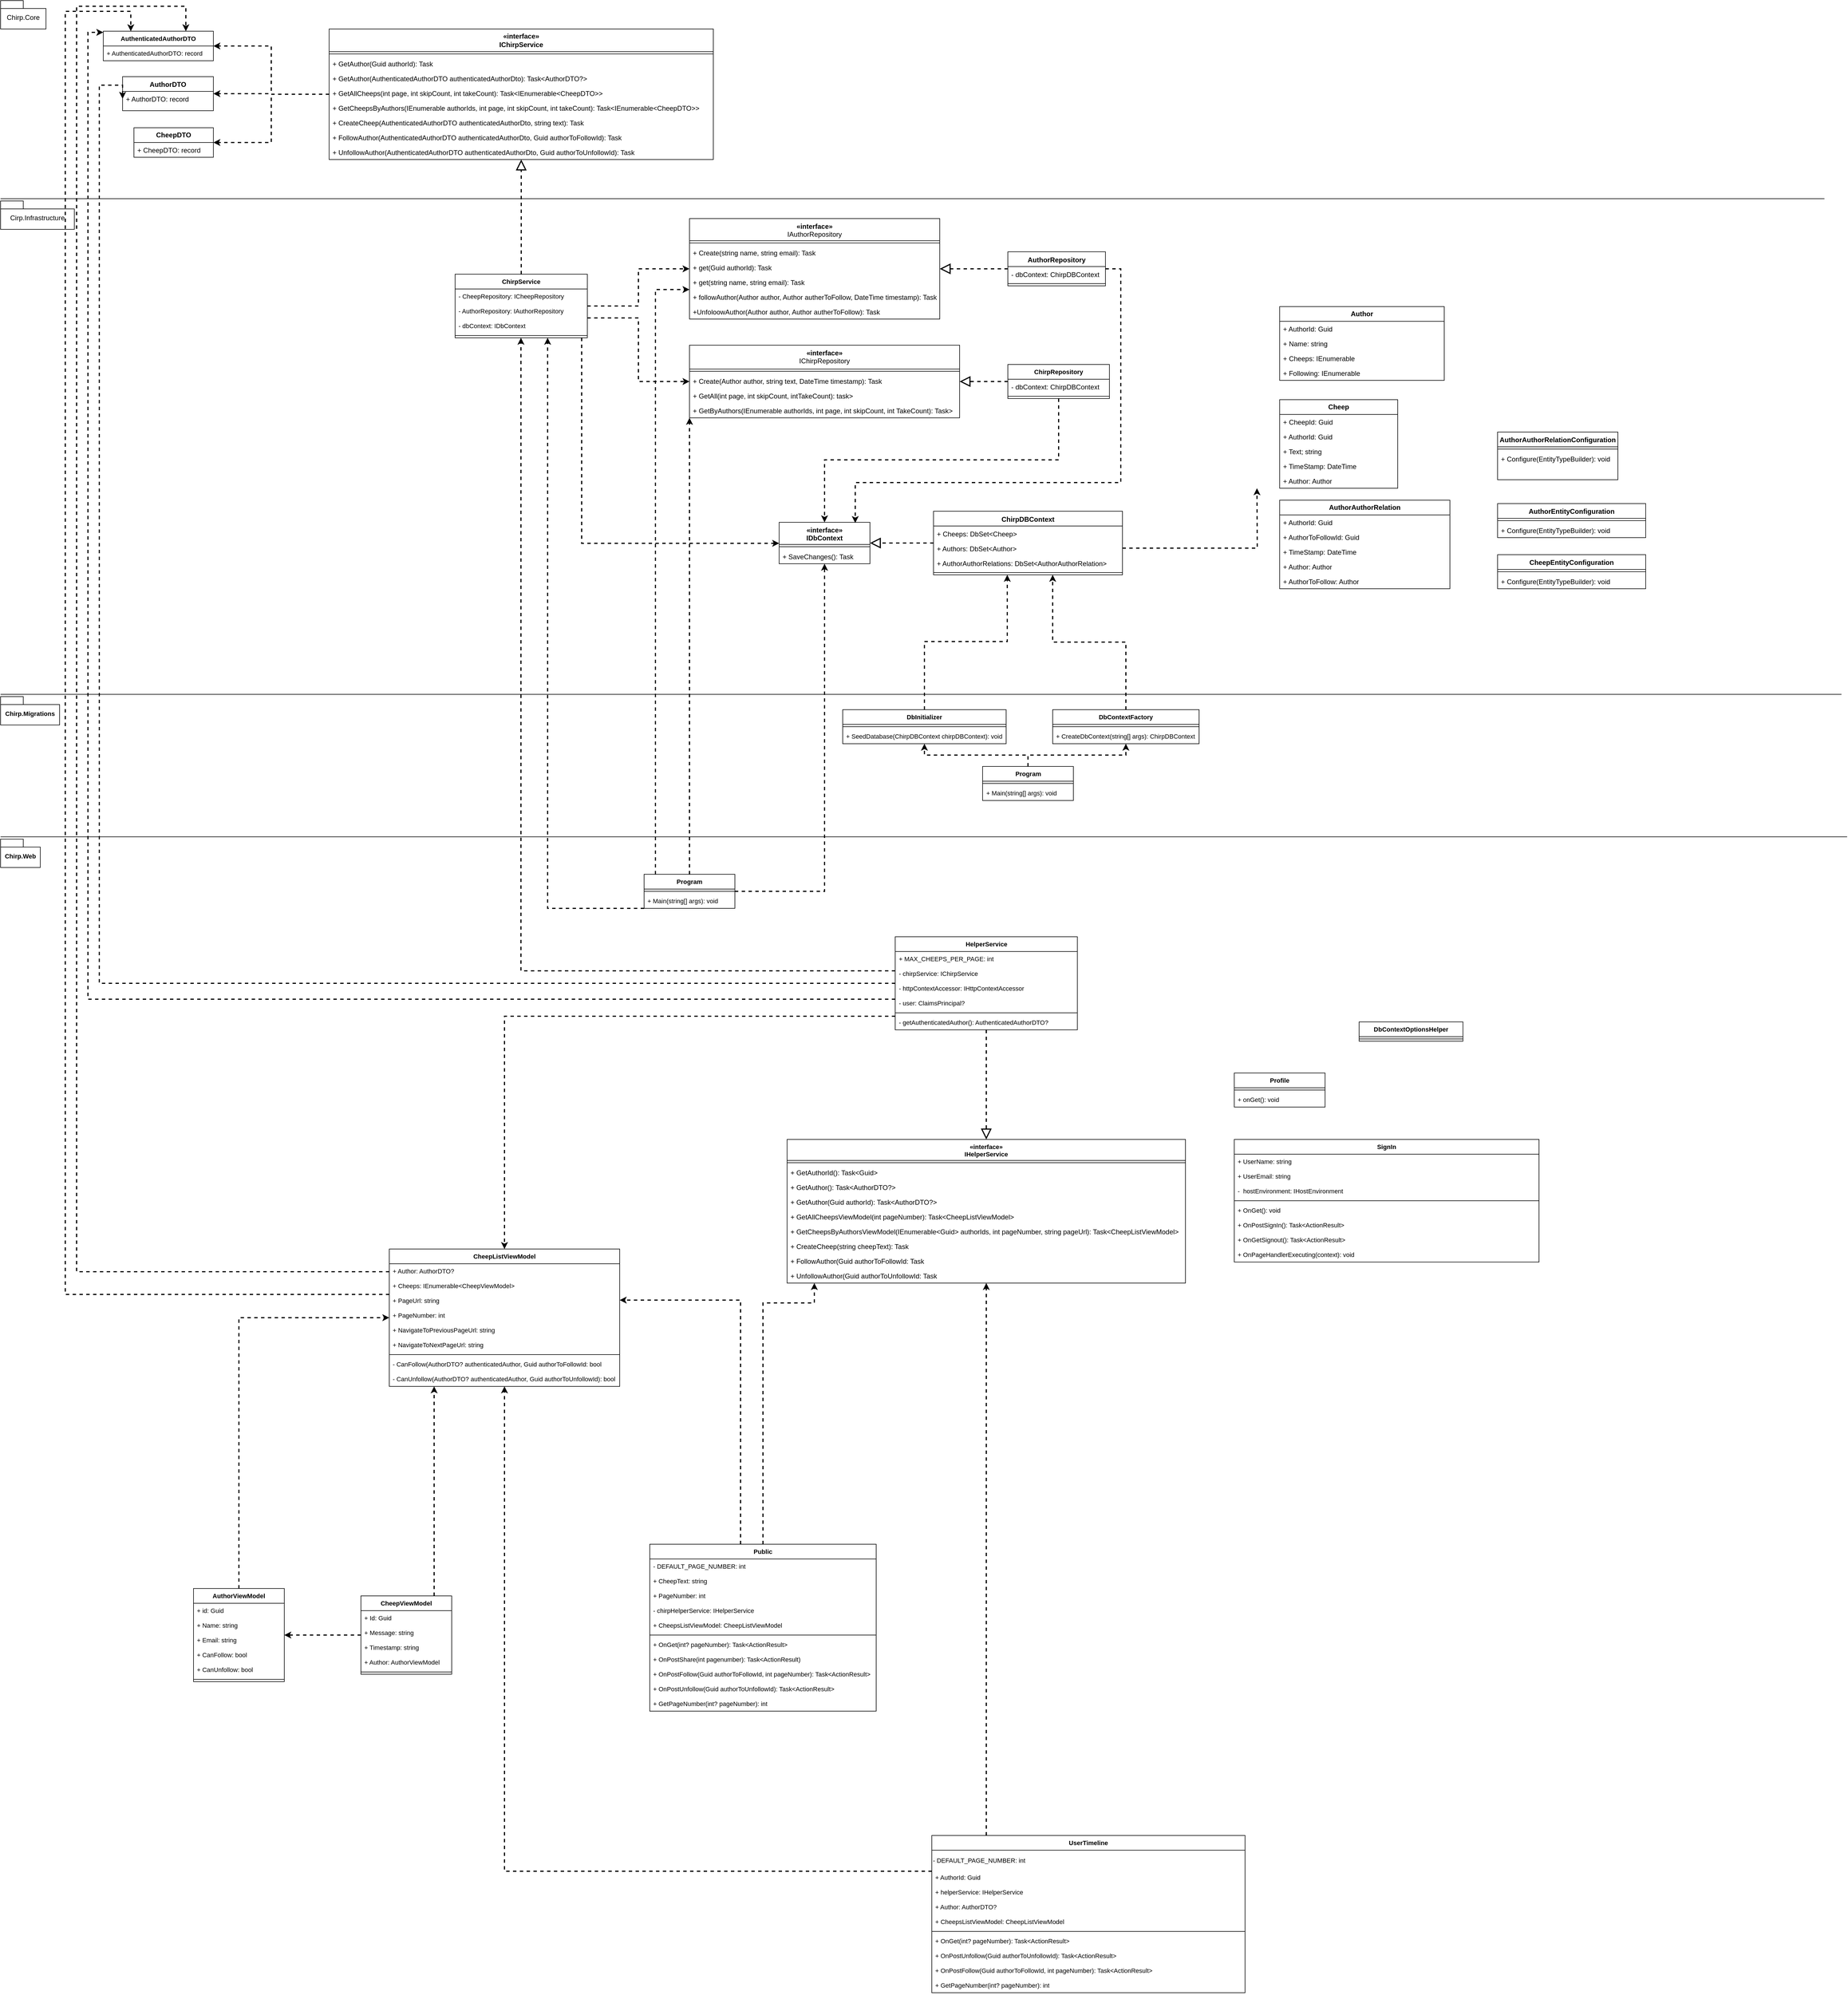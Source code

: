 <mxfile version="22.1.11" type="github">
  <diagram name="Side-1" id="n4ExBYcmlhZmqJaZ9lVX">
    <mxGraphModel dx="3585" dy="3124" grid="0" gridSize="10" guides="1" tooltips="1" connect="1" arrows="1" fold="1" page="1" pageScale="1" pageWidth="827" pageHeight="1169" math="0" shadow="0">
      <root>
        <mxCell id="0" />
        <mxCell id="1" parent="0" />
        <mxCell id="szzXH3E3IFlkDoHcMdtM-1" value="AuthorDTO" style="swimlane;align=center;verticalAlign=top;childLayout=stackLayout;horizontal=1;startSize=26;horizontalStack=0;resizeParent=1;resizeLast=0;collapsible=1;marginBottom=0;rounded=0;shadow=0;strokeWidth=1;" parent="1" vertex="1">
          <mxGeometry x="241" y="-1035" width="160" height="60" as="geometry">
            <mxRectangle x="140" y="70" width="160" height="26" as="alternateBounds" />
          </mxGeometry>
        </mxCell>
        <mxCell id="szzXH3E3IFlkDoHcMdtM-2" value="+ AuthorDTO: record " style="text;align=left;verticalAlign=top;spacingLeft=4;spacingRight=4;overflow=hidden;rotatable=0;points=[[0,0.5],[1,0.5]];portConstraint=eastwest;" parent="szzXH3E3IFlkDoHcMdtM-1" vertex="1">
          <mxGeometry y="26" width="160" height="26" as="geometry" />
        </mxCell>
        <mxCell id="szzXH3E3IFlkDoHcMdtM-3" value="CheepDTO" style="swimlane;childLayout=stackLayout;horizontal=1;startSize=26;fillColor=none;horizontalStack=0;resizeParent=1;resizeParentMax=0;resizeLast=0;collapsible=1;marginBottom=0;whiteSpace=wrap;html=1;" parent="1" vertex="1">
          <mxGeometry x="261" y="-945" width="140" height="52" as="geometry" />
        </mxCell>
        <mxCell id="szzXH3E3IFlkDoHcMdtM-4" value="+ CheepDTO: record " style="text;strokeColor=none;fillColor=none;align=left;verticalAlign=top;spacingLeft=4;spacingRight=4;overflow=hidden;rotatable=0;points=[[0,0.5],[1,0.5]];portConstraint=eastwest;whiteSpace=wrap;html=1;" parent="szzXH3E3IFlkDoHcMdtM-3" vertex="1">
          <mxGeometry y="26" width="140" height="26" as="geometry" />
        </mxCell>
        <mxCell id="szzXH3E3IFlkDoHcMdtM-6" value="Chirp.Core" style="shape=folder;spacingTop=10;tabWidth=40;tabHeight=14;tabPosition=left;html=1;whiteSpace=wrap;" parent="1" vertex="1">
          <mxGeometry x="26" y="-1169" width="80" height="50" as="geometry" />
        </mxCell>
        <mxCell id="szzXH3E3IFlkDoHcMdtM-7" value="Cirp.Infrastructure" style="shape=folder;spacingTop=10;tabWidth=40;tabHeight=14;tabPosition=left;html=1;whiteSpace=wrap;" parent="1" vertex="1">
          <mxGeometry x="26" y="-816" width="130" height="50" as="geometry" />
        </mxCell>
        <mxCell id="szzXH3E3IFlkDoHcMdtM-8" value="Author" style="swimlane;childLayout=stackLayout;horizontal=1;startSize=26;fillColor=none;horizontalStack=0;resizeParent=1;resizeParentMax=0;resizeLast=0;collapsible=1;marginBottom=0;whiteSpace=wrap;html=1;" parent="1" vertex="1">
          <mxGeometry x="2280" y="-630" width="290" height="130" as="geometry" />
        </mxCell>
        <mxCell id="szzXH3E3IFlkDoHcMdtM-9" value="+ AuthorId: Guid" style="text;strokeColor=none;fillColor=none;align=left;verticalAlign=top;spacingLeft=4;spacingRight=4;overflow=hidden;rotatable=0;points=[[0,0.5],[1,0.5]];portConstraint=eastwest;whiteSpace=wrap;html=1;" parent="szzXH3E3IFlkDoHcMdtM-8" vertex="1">
          <mxGeometry y="26" width="290" height="26" as="geometry" />
        </mxCell>
        <mxCell id="szzXH3E3IFlkDoHcMdtM-10" value="+ Name: string" style="text;strokeColor=none;fillColor=none;align=left;verticalAlign=top;spacingLeft=4;spacingRight=4;overflow=hidden;rotatable=0;points=[[0,0.5],[1,0.5]];portConstraint=eastwest;whiteSpace=wrap;html=1;" parent="szzXH3E3IFlkDoHcMdtM-8" vertex="1">
          <mxGeometry y="52" width="290" height="26" as="geometry" />
        </mxCell>
        <mxCell id="szzXH3E3IFlkDoHcMdtM-11" value="+ Cheeps: IEnumerable&lt;Cheep&gt;" style="text;strokeColor=none;fillColor=none;align=left;verticalAlign=top;spacingLeft=4;spacingRight=4;overflow=hidden;rotatable=0;points=[[0,0.5],[1,0.5]];portConstraint=eastwest;whiteSpace=wrap;html=1;" parent="szzXH3E3IFlkDoHcMdtM-8" vertex="1">
          <mxGeometry y="78" width="290" height="26" as="geometry" />
        </mxCell>
        <mxCell id="szzXH3E3IFlkDoHcMdtM-12" value="+ Following: IEnumerable&lt;AuthorAuthorRelation&gt;" style="text;strokeColor=none;fillColor=none;align=left;verticalAlign=top;spacingLeft=4;spacingRight=4;overflow=hidden;rotatable=0;points=[[0,0.5],[1,0.5]];portConstraint=eastwest;whiteSpace=wrap;html=1;" parent="szzXH3E3IFlkDoHcMdtM-8" vertex="1">
          <mxGeometry y="104" width="290" height="26" as="geometry" />
        </mxCell>
        <mxCell id="szzXH3E3IFlkDoHcMdtM-13" value="AuthorAuthorRelation" style="swimlane;childLayout=stackLayout;horizontal=1;startSize=26;fillColor=none;horizontalStack=0;resizeParent=1;resizeParentMax=0;resizeLast=0;collapsible=1;marginBottom=0;whiteSpace=wrap;html=1;" parent="1" vertex="1">
          <mxGeometry x="2280" y="-289" width="300" height="156" as="geometry" />
        </mxCell>
        <mxCell id="szzXH3E3IFlkDoHcMdtM-14" value="+ AuthorId: Guid" style="text;strokeColor=none;fillColor=none;align=left;verticalAlign=top;spacingLeft=4;spacingRight=4;overflow=hidden;rotatable=0;points=[[0,0.5],[1,0.5]];portConstraint=eastwest;whiteSpace=wrap;html=1;" parent="szzXH3E3IFlkDoHcMdtM-13" vertex="1">
          <mxGeometry y="26" width="300" height="26" as="geometry" />
        </mxCell>
        <mxCell id="szzXH3E3IFlkDoHcMdtM-15" value="+ AuthorToFollowId: Guid" style="text;strokeColor=none;fillColor=none;align=left;verticalAlign=top;spacingLeft=4;spacingRight=4;overflow=hidden;rotatable=0;points=[[0,0.5],[1,0.5]];portConstraint=eastwest;whiteSpace=wrap;html=1;" parent="szzXH3E3IFlkDoHcMdtM-13" vertex="1">
          <mxGeometry y="52" width="300" height="26" as="geometry" />
        </mxCell>
        <mxCell id="szzXH3E3IFlkDoHcMdtM-16" value="+ TimeStamp: DateTime&#xa;&#xa;" style="text;strokeColor=none;fillColor=none;align=left;verticalAlign=top;spacingLeft=4;spacingRight=4;overflow=hidden;rotatable=0;points=[[0,0.5],[1,0.5]];portConstraint=eastwest;whiteSpace=wrap;html=1;" parent="szzXH3E3IFlkDoHcMdtM-13" vertex="1">
          <mxGeometry y="78" width="300" height="26" as="geometry" />
        </mxCell>
        <mxCell id="szzXH3E3IFlkDoHcMdtM-17" value="+ Author: Author" style="text;strokeColor=none;fillColor=none;align=left;verticalAlign=top;spacingLeft=4;spacingRight=4;overflow=hidden;rotatable=0;points=[[0,0.5],[1,0.5]];portConstraint=eastwest;whiteSpace=wrap;html=1;" parent="szzXH3E3IFlkDoHcMdtM-13" vertex="1">
          <mxGeometry y="104" width="300" height="26" as="geometry" />
        </mxCell>
        <mxCell id="szzXH3E3IFlkDoHcMdtM-18" value="+ AuthorToFollow: Author" style="text;strokeColor=none;fillColor=none;align=left;verticalAlign=top;spacingLeft=4;spacingRight=4;overflow=hidden;rotatable=0;points=[[0,0.5],[1,0.5]];portConstraint=eastwest;whiteSpace=wrap;html=1;" parent="szzXH3E3IFlkDoHcMdtM-13" vertex="1">
          <mxGeometry y="130" width="300" height="26" as="geometry" />
        </mxCell>
        <mxCell id="szzXH3E3IFlkDoHcMdtM-19" value="Cheep" style="swimlane;childLayout=stackLayout;horizontal=1;startSize=26;fillColor=none;horizontalStack=0;resizeParent=1;resizeParentMax=0;resizeLast=0;collapsible=1;marginBottom=0;whiteSpace=wrap;html=1;" parent="1" vertex="1">
          <mxGeometry x="2280" y="-466" width="208" height="156" as="geometry" />
        </mxCell>
        <mxCell id="szzXH3E3IFlkDoHcMdtM-20" value="+ CheepId: Guid" style="text;strokeColor=none;fillColor=none;align=left;verticalAlign=top;spacingLeft=4;spacingRight=4;overflow=hidden;rotatable=0;points=[[0,0.5],[1,0.5]];portConstraint=eastwest;whiteSpace=wrap;html=1;" parent="szzXH3E3IFlkDoHcMdtM-19" vertex="1">
          <mxGeometry y="26" width="208" height="26" as="geometry" />
        </mxCell>
        <mxCell id="szzXH3E3IFlkDoHcMdtM-21" value="+ AuthorId: Guid" style="text;strokeColor=none;fillColor=none;align=left;verticalAlign=top;spacingLeft=4;spacingRight=4;overflow=hidden;rotatable=0;points=[[0,0.5],[1,0.5]];portConstraint=eastwest;whiteSpace=wrap;html=1;" parent="szzXH3E3IFlkDoHcMdtM-19" vertex="1">
          <mxGeometry y="52" width="208" height="26" as="geometry" />
        </mxCell>
        <mxCell id="szzXH3E3IFlkDoHcMdtM-22" value="+ Text; string" style="text;strokeColor=none;fillColor=none;align=left;verticalAlign=top;spacingLeft=4;spacingRight=4;overflow=hidden;rotatable=0;points=[[0,0.5],[1,0.5]];portConstraint=eastwest;whiteSpace=wrap;html=1;" parent="szzXH3E3IFlkDoHcMdtM-19" vertex="1">
          <mxGeometry y="78" width="208" height="26" as="geometry" />
        </mxCell>
        <mxCell id="szzXH3E3IFlkDoHcMdtM-26" value="+ TimeStamp: DateTime&#xa;&#xa;" style="text;strokeColor=none;fillColor=none;align=left;verticalAlign=top;spacingLeft=4;spacingRight=4;overflow=hidden;rotatable=0;points=[[0,0.5],[1,0.5]];portConstraint=eastwest;whiteSpace=wrap;html=1;" parent="szzXH3E3IFlkDoHcMdtM-19" vertex="1">
          <mxGeometry y="104" width="208" height="26" as="geometry" />
        </mxCell>
        <mxCell id="szzXH3E3IFlkDoHcMdtM-28" value="+ Author: Author" style="text;strokeColor=none;fillColor=none;align=left;verticalAlign=top;spacingLeft=4;spacingRight=4;overflow=hidden;rotatable=0;points=[[0,0.5],[1,0.5]];portConstraint=eastwest;whiteSpace=wrap;html=1;" parent="szzXH3E3IFlkDoHcMdtM-19" vertex="1">
          <mxGeometry y="130" width="208" height="26" as="geometry" />
        </mxCell>
        <mxCell id="szzXH3E3IFlkDoHcMdtM-23" value="" style="line;strokeWidth=1;fillColor=none;align=left;verticalAlign=middle;spacingTop=-1;spacingLeft=3;spacingRight=3;rotatable=0;labelPosition=right;points=[];portConstraint=eastwest;strokeColor=inherit;" parent="1" vertex="1">
          <mxGeometry x="26" y="-824" width="3214" height="8" as="geometry" />
        </mxCell>
        <mxCell id="szzXH3E3IFlkDoHcMdtM-40" value="AuthorAuthorRelationConfiguration" style="swimlane;align=center;verticalAlign=top;childLayout=stackLayout;horizontal=1;startSize=26;horizontalStack=0;resizeParent=1;resizeParentMax=0;resizeLast=0;collapsible=1;marginBottom=0;whiteSpace=wrap;html=1;" parent="1" vertex="1">
          <mxGeometry x="2664" y="-409" width="212" height="84" as="geometry" />
        </mxCell>
        <mxCell id="szzXH3E3IFlkDoHcMdtM-42" value="" style="line;strokeWidth=1;fillColor=none;align=left;verticalAlign=middle;spacingTop=-1;spacingLeft=3;spacingRight=3;rotatable=0;labelPosition=right;points=[];portConstraint=eastwest;strokeColor=inherit;" parent="szzXH3E3IFlkDoHcMdtM-40" vertex="1">
          <mxGeometry y="26" width="212" height="8" as="geometry" />
        </mxCell>
        <mxCell id="szzXH3E3IFlkDoHcMdtM-43" value="+ Configure(EntityTypeBuilder&lt;AuthorAuthorRelation&gt;): void" style="text;strokeColor=none;fillColor=none;align=left;verticalAlign=top;spacingLeft=4;spacingRight=4;overflow=hidden;rotatable=0;points=[[0,0.5],[1,0.5]];portConstraint=eastwest;whiteSpace=wrap;html=1;" parent="szzXH3E3IFlkDoHcMdtM-40" vertex="1">
          <mxGeometry y="34" width="212" height="50" as="geometry" />
        </mxCell>
        <mxCell id="szzXH3E3IFlkDoHcMdtM-45" value="AuthorEntityConfiguration" style="swimlane;align=center;verticalAlign=top;childLayout=stackLayout;horizontal=1;startSize=26;horizontalStack=0;resizeParent=1;resizeParentMax=0;resizeLast=0;collapsible=1;marginBottom=0;whiteSpace=wrap;html=1;" parent="1" vertex="1">
          <mxGeometry x="2664" y="-283" width="261" height="60" as="geometry" />
        </mxCell>
        <mxCell id="szzXH3E3IFlkDoHcMdtM-47" value="" style="line;strokeWidth=1;fillColor=none;align=left;verticalAlign=middle;spacingTop=-1;spacingLeft=3;spacingRight=3;rotatable=0;labelPosition=right;points=[];portConstraint=eastwest;strokeColor=inherit;" parent="szzXH3E3IFlkDoHcMdtM-45" vertex="1">
          <mxGeometry y="26" width="261" height="8" as="geometry" />
        </mxCell>
        <mxCell id="szzXH3E3IFlkDoHcMdtM-48" value="+ Configure(EntityTypeBuilder&lt;Author&gt;): void" style="text;strokeColor=none;fillColor=none;align=left;verticalAlign=top;spacingLeft=4;spacingRight=4;overflow=hidden;rotatable=0;points=[[0,0.5],[1,0.5]];portConstraint=eastwest;whiteSpace=wrap;html=1;" parent="szzXH3E3IFlkDoHcMdtM-45" vertex="1">
          <mxGeometry y="34" width="261" height="26" as="geometry" />
        </mxCell>
        <mxCell id="szzXH3E3IFlkDoHcMdtM-49" value="CheepEntityConfiguration" style="swimlane;align=center;verticalAlign=top;childLayout=stackLayout;horizontal=1;startSize=26;horizontalStack=0;resizeParent=1;resizeParentMax=0;resizeLast=0;collapsible=1;marginBottom=0;whiteSpace=wrap;html=1;" parent="1" vertex="1">
          <mxGeometry x="2664" y="-193" width="261" height="60" as="geometry" />
        </mxCell>
        <mxCell id="szzXH3E3IFlkDoHcMdtM-50" value="" style="line;strokeWidth=1;fillColor=none;align=left;verticalAlign=middle;spacingTop=-1;spacingLeft=3;spacingRight=3;rotatable=0;labelPosition=right;points=[];portConstraint=eastwest;strokeColor=inherit;" parent="szzXH3E3IFlkDoHcMdtM-49" vertex="1">
          <mxGeometry y="26" width="261" height="8" as="geometry" />
        </mxCell>
        <mxCell id="szzXH3E3IFlkDoHcMdtM-51" value="+ Configure(EntityTypeBuilder&lt;Cheep&gt;): void" style="text;strokeColor=none;fillColor=none;align=left;verticalAlign=top;spacingLeft=4;spacingRight=4;overflow=hidden;rotatable=0;points=[[0,0.5],[1,0.5]];portConstraint=eastwest;whiteSpace=wrap;html=1;" parent="szzXH3E3IFlkDoHcMdtM-49" vertex="1">
          <mxGeometry y="34" width="261" height="26" as="geometry" />
        </mxCell>
        <mxCell id="szzXH3E3IFlkDoHcMdtM-52" value="«interface»&lt;br style=&quot;border-color: var(--border-color); font-weight: 400;&quot;&gt;&lt;span style=&quot;font-weight: 400;&quot;&gt;IAuthorRepository&lt;/span&gt;" style="swimlane;align=center;verticalAlign=top;childLayout=stackLayout;horizontal=1;startSize=39;horizontalStack=0;resizeParent=1;resizeParentMax=0;resizeLast=0;collapsible=1;marginBottom=0;whiteSpace=wrap;html=1;" parent="1" vertex="1">
          <mxGeometry x="1240" y="-785" width="441" height="177" as="geometry" />
        </mxCell>
        <mxCell id="szzXH3E3IFlkDoHcMdtM-54" value="" style="line;strokeWidth=1;fillColor=none;align=left;verticalAlign=middle;spacingTop=-1;spacingLeft=3;spacingRight=3;rotatable=0;labelPosition=right;points=[];portConstraint=eastwest;strokeColor=inherit;" parent="szzXH3E3IFlkDoHcMdtM-52" vertex="1">
          <mxGeometry y="39" width="441" height="8" as="geometry" />
        </mxCell>
        <mxCell id="szzXH3E3IFlkDoHcMdtM-55" value="+ Create(string name, string email): Task&lt;Author&gt;" style="text;strokeColor=none;fillColor=none;align=left;verticalAlign=top;spacingLeft=4;spacingRight=4;overflow=hidden;rotatable=0;points=[[0,0.5],[1,0.5]];portConstraint=eastwest;whiteSpace=wrap;html=1;" parent="szzXH3E3IFlkDoHcMdtM-52" vertex="1">
          <mxGeometry y="47" width="441" height="26" as="geometry" />
        </mxCell>
        <mxCell id="NcOIJJ-A-0G6b4FiHdDM-6" value="+ get(Guid authorId): Task&lt;Author?&gt;" style="text;strokeColor=none;fillColor=none;align=left;verticalAlign=top;spacingLeft=4;spacingRight=4;overflow=hidden;rotatable=0;points=[[0,0.5],[1,0.5]];portConstraint=eastwest;whiteSpace=wrap;html=1;" vertex="1" parent="szzXH3E3IFlkDoHcMdtM-52">
          <mxGeometry y="73" width="441" height="26" as="geometry" />
        </mxCell>
        <mxCell id="NcOIJJ-A-0G6b4FiHdDM-7" value="+ get(string name, string email): Task&lt;Author?&gt;" style="text;strokeColor=none;fillColor=none;align=left;verticalAlign=top;spacingLeft=4;spacingRight=4;overflow=hidden;rotatable=0;points=[[0,0.5],[1,0.5]];portConstraint=eastwest;whiteSpace=wrap;html=1;" vertex="1" parent="szzXH3E3IFlkDoHcMdtM-52">
          <mxGeometry y="99" width="441" height="26" as="geometry" />
        </mxCell>
        <mxCell id="NcOIJJ-A-0G6b4FiHdDM-8" value="+ followAuthor(Author author, Author autherToFollow, DateTime timestamp): Task&lt;AuthorAuthorRelation&gt;" style="text;strokeColor=none;fillColor=none;align=left;verticalAlign=top;spacingLeft=4;spacingRight=4;overflow=hidden;rotatable=0;points=[[0,0.5],[1,0.5]];portConstraint=eastwest;whiteSpace=wrap;html=1;" vertex="1" parent="szzXH3E3IFlkDoHcMdtM-52">
          <mxGeometry y="125" width="441" height="26" as="geometry" />
        </mxCell>
        <mxCell id="NcOIJJ-A-0G6b4FiHdDM-9" value="+UnfoloowAuthor(Author author, Author autherToFollow): Task" style="text;strokeColor=none;fillColor=none;align=left;verticalAlign=top;spacingLeft=4;spacingRight=4;overflow=hidden;rotatable=0;points=[[0,0.5],[1,0.5]];portConstraint=eastwest;whiteSpace=wrap;html=1;" vertex="1" parent="szzXH3E3IFlkDoHcMdtM-52">
          <mxGeometry y="151" width="441" height="26" as="geometry" />
        </mxCell>
        <mxCell id="NcOIJJ-A-0G6b4FiHdDM-10" value="«interface»&lt;br style=&quot;border-color: var(--border-color); font-weight: 400;&quot;&gt;&lt;span style=&quot;font-weight: 400;&quot;&gt;IChirpRepository&lt;/span&gt;" style="swimlane;align=center;verticalAlign=top;childLayout=stackLayout;horizontal=1;startSize=42;horizontalStack=0;resizeParent=1;resizeParentMax=0;resizeLast=0;collapsible=1;marginBottom=0;whiteSpace=wrap;html=1;" vertex="1" parent="1">
          <mxGeometry x="1240" y="-562" width="476" height="128" as="geometry" />
        </mxCell>
        <mxCell id="NcOIJJ-A-0G6b4FiHdDM-12" value="" style="line;strokeWidth=1;fillColor=none;align=left;verticalAlign=middle;spacingTop=-1;spacingLeft=3;spacingRight=3;rotatable=0;labelPosition=right;points=[];portConstraint=eastwest;strokeColor=inherit;" vertex="1" parent="NcOIJJ-A-0G6b4FiHdDM-10">
          <mxGeometry y="42" width="476" height="8" as="geometry" />
        </mxCell>
        <mxCell id="NcOIJJ-A-0G6b4FiHdDM-13" value="+ Create(Author author, string text, DateTime timestamp): Task&lt;Cheep&gt;" style="text;strokeColor=none;fillColor=none;align=left;verticalAlign=top;spacingLeft=4;spacingRight=4;overflow=hidden;rotatable=0;points=[[0,0.5],[1,0.5]];portConstraint=eastwest;whiteSpace=wrap;html=1;" vertex="1" parent="NcOIJJ-A-0G6b4FiHdDM-10">
          <mxGeometry y="50" width="476" height="26" as="geometry" />
        </mxCell>
        <mxCell id="NcOIJJ-A-0G6b4FiHdDM-15" value="+ GetAll(int page, int skipCount, intTakeCount): task&lt;IEnumerable&lt;Cheep&gt;&gt;" style="text;strokeColor=none;fillColor=none;align=left;verticalAlign=top;spacingLeft=4;spacingRight=4;overflow=hidden;rotatable=0;points=[[0,0.5],[1,0.5]];portConstraint=eastwest;whiteSpace=wrap;html=1;" vertex="1" parent="NcOIJJ-A-0G6b4FiHdDM-10">
          <mxGeometry y="76" width="476" height="26" as="geometry" />
        </mxCell>
        <mxCell id="NcOIJJ-A-0G6b4FiHdDM-16" value="+ GetByAuthors(IEnumerable&lt;Guid&gt; authorIds, int page, int skipCount, int TakeCount): Task&lt;IEnumerable&lt;Cheep&gt;&gt;" style="text;strokeColor=none;fillColor=none;align=left;verticalAlign=top;spacingLeft=4;spacingRight=4;overflow=hidden;rotatable=0;points=[[0,0.5],[1,0.5]];portConstraint=eastwest;whiteSpace=wrap;html=1;" vertex="1" parent="NcOIJJ-A-0G6b4FiHdDM-10">
          <mxGeometry y="102" width="476" height="26" as="geometry" />
        </mxCell>
        <mxCell id="NcOIJJ-A-0G6b4FiHdDM-193" style="edgeStyle=orthogonalEdgeStyle;shape=connector;rounded=0;orthogonalLoop=1;jettySize=auto;html=1;dashed=1;labelBackgroundColor=default;strokeColor=default;strokeWidth=2;align=center;verticalAlign=middle;fontFamily=Helvetica;fontSize=11;fontColor=default;endArrow=classic;endFill=1;" edge="1" parent="1" source="NcOIJJ-A-0G6b4FiHdDM-25" target="NcOIJJ-A-0G6b4FiHdDM-177">
          <mxGeometry relative="1" as="geometry" />
        </mxCell>
        <mxCell id="NcOIJJ-A-0G6b4FiHdDM-194" style="edgeStyle=orthogonalEdgeStyle;shape=connector;rounded=0;orthogonalLoop=1;jettySize=auto;html=1;dashed=1;labelBackgroundColor=default;strokeColor=default;strokeWidth=2;align=center;verticalAlign=middle;fontFamily=Helvetica;fontSize=11;fontColor=default;endArrow=classic;endFill=1;" edge="1" parent="1" source="NcOIJJ-A-0G6b4FiHdDM-25" target="szzXH3E3IFlkDoHcMdtM-1">
          <mxGeometry relative="1" as="geometry" />
        </mxCell>
        <mxCell id="NcOIJJ-A-0G6b4FiHdDM-195" style="edgeStyle=orthogonalEdgeStyle;shape=connector;rounded=0;orthogonalLoop=1;jettySize=auto;html=1;dashed=1;labelBackgroundColor=default;strokeColor=default;strokeWidth=2;align=center;verticalAlign=middle;fontFamily=Helvetica;fontSize=11;fontColor=default;endArrow=classic;endFill=1;" edge="1" parent="1" source="NcOIJJ-A-0G6b4FiHdDM-25" target="szzXH3E3IFlkDoHcMdtM-3">
          <mxGeometry relative="1" as="geometry" />
        </mxCell>
        <mxCell id="NcOIJJ-A-0G6b4FiHdDM-25" value="«interface»&lt;br style=&quot;border-color: var(--border-color); font-weight: 400;&quot;&gt;IChirpService" style="swimlane;align=center;verticalAlign=middle;childLayout=stackLayout;horizontal=1;startSize=40;horizontalStack=0;resizeParent=1;resizeParentMax=0;resizeLast=0;collapsible=1;marginBottom=0;whiteSpace=wrap;html=1;" vertex="1" parent="1">
          <mxGeometry x="605" y="-1119" width="677" height="230" as="geometry" />
        </mxCell>
        <mxCell id="NcOIJJ-A-0G6b4FiHdDM-27" value="" style="line;strokeWidth=1;fillColor=none;align=left;verticalAlign=middle;spacingTop=-1;spacingLeft=3;spacingRight=3;rotatable=0;labelPosition=right;points=[];portConstraint=eastwest;strokeColor=inherit;" vertex="1" parent="NcOIJJ-A-0G6b4FiHdDM-25">
          <mxGeometry y="40" width="677" height="8" as="geometry" />
        </mxCell>
        <mxCell id="NcOIJJ-A-0G6b4FiHdDM-28" value="+ GetAuthor(Guid authorId): Task" style="text;strokeColor=none;fillColor=none;align=left;verticalAlign=top;spacingLeft=4;spacingRight=4;overflow=hidden;rotatable=0;points=[[0,0.5],[1,0.5]];portConstraint=eastwest;whiteSpace=wrap;html=1;" vertex="1" parent="NcOIJJ-A-0G6b4FiHdDM-25">
          <mxGeometry y="48" width="677" height="26" as="geometry" />
        </mxCell>
        <mxCell id="NcOIJJ-A-0G6b4FiHdDM-29" value="+ GetAuthor(AuthenticatedAuthorDTO authenticatedAuthorDto): Task&amp;lt;AuthorDTO?&amp;gt;" style="text;strokeColor=none;fillColor=none;align=left;verticalAlign=top;spacingLeft=4;spacingRight=4;overflow=hidden;rotatable=0;points=[[0,0.5],[1,0.5]];portConstraint=eastwest;whiteSpace=wrap;html=1;" vertex="1" parent="NcOIJJ-A-0G6b4FiHdDM-25">
          <mxGeometry y="74" width="677" height="26" as="geometry" />
        </mxCell>
        <mxCell id="NcOIJJ-A-0G6b4FiHdDM-30" value="+ GetAllCheeps(int page, int skipCount, int takeCount): Task&amp;lt;IEnumerable&amp;lt;CheepDTO&amp;gt;&amp;gt;" style="text;strokeColor=none;fillColor=none;align=left;verticalAlign=top;spacingLeft=4;spacingRight=4;overflow=hidden;rotatable=0;points=[[0,0.5],[1,0.5]];portConstraint=eastwest;whiteSpace=wrap;html=1;" vertex="1" parent="NcOIJJ-A-0G6b4FiHdDM-25">
          <mxGeometry y="100" width="677" height="26" as="geometry" />
        </mxCell>
        <mxCell id="NcOIJJ-A-0G6b4FiHdDM-31" value="+&amp;nbsp;GetCheepsByAuthors(IEnumerable authorIds, int page, int skipCount, int takeCount):&amp;nbsp;Task&amp;lt;IEnumerable&amp;lt;CheepDTO&amp;gt;&amp;gt;&amp;nbsp;" style="text;strokeColor=none;fillColor=none;align=left;verticalAlign=top;spacingLeft=4;spacingRight=4;overflow=hidden;rotatable=0;points=[[0,0.5],[1,0.5]];portConstraint=eastwest;whiteSpace=wrap;html=1;" vertex="1" parent="NcOIJJ-A-0G6b4FiHdDM-25">
          <mxGeometry y="126" width="677" height="26" as="geometry" />
        </mxCell>
        <mxCell id="NcOIJJ-A-0G6b4FiHdDM-32" value="+ CreateCheep(AuthenticatedAuthorDTO authenticatedAuthorDto, string text): Task&amp;nbsp;" style="text;strokeColor=none;fillColor=none;align=left;verticalAlign=top;spacingLeft=4;spacingRight=4;overflow=hidden;rotatable=0;points=[[0,0.5],[1,0.5]];portConstraint=eastwest;whiteSpace=wrap;html=1;" vertex="1" parent="NcOIJJ-A-0G6b4FiHdDM-25">
          <mxGeometry y="152" width="677" height="26" as="geometry" />
        </mxCell>
        <mxCell id="NcOIJJ-A-0G6b4FiHdDM-33" value="+ FollowAuthor(AuthenticatedAuthorDTO authenticatedAuthorDto, Guid authorToFollowId): Task" style="text;strokeColor=none;fillColor=none;align=left;verticalAlign=top;spacingLeft=4;spacingRight=4;overflow=hidden;rotatable=0;points=[[0,0.5],[1,0.5]];portConstraint=eastwest;whiteSpace=wrap;html=1;" vertex="1" parent="NcOIJJ-A-0G6b4FiHdDM-25">
          <mxGeometry y="178" width="677" height="26" as="geometry" />
        </mxCell>
        <mxCell id="NcOIJJ-A-0G6b4FiHdDM-34" value="+ UnfollowAuthor(AuthenticatedAuthorDTO authenticatedAuthorDto, Guid authorToUnfollowId): Task" style="text;strokeColor=none;fillColor=none;align=left;verticalAlign=top;spacingLeft=4;spacingRight=4;overflow=hidden;rotatable=0;points=[[0,0.5],[1,0.5]];portConstraint=eastwest;whiteSpace=wrap;html=1;" vertex="1" parent="NcOIJJ-A-0G6b4FiHdDM-25">
          <mxGeometry y="204" width="677" height="26" as="geometry" />
        </mxCell>
        <mxCell id="NcOIJJ-A-0G6b4FiHdDM-36" style="edgeStyle=orthogonalEdgeStyle;rounded=0;orthogonalLoop=1;jettySize=auto;html=1;endArrow=block;endFill=0;strokeWidth=2;dashed=1;endSize=14;" edge="1" parent="1" source="NcOIJJ-A-0G6b4FiHdDM-184" target="NcOIJJ-A-0G6b4FiHdDM-25">
          <mxGeometry relative="1" as="geometry">
            <mxPoint x="1008.5" y="-657" as="sourcePoint" />
          </mxGeometry>
        </mxCell>
        <mxCell id="NcOIJJ-A-0G6b4FiHdDM-181" style="edgeStyle=orthogonalEdgeStyle;shape=connector;rounded=0;orthogonalLoop=1;jettySize=auto;html=1;dashed=1;labelBackgroundColor=default;strokeColor=default;strokeWidth=2;align=center;verticalAlign=middle;fontFamily=Helvetica;fontSize=11;fontColor=default;endArrow=classic;endFill=1;" edge="1" parent="1" source="NcOIJJ-A-0G6b4FiHdDM-184" target="szzXH3E3IFlkDoHcMdtM-52">
          <mxGeometry relative="1" as="geometry">
            <mxPoint x="1063.5" y="-631.957" as="sourcePoint" />
          </mxGeometry>
        </mxCell>
        <mxCell id="NcOIJJ-A-0G6b4FiHdDM-182" style="edgeStyle=orthogonalEdgeStyle;shape=connector;rounded=0;orthogonalLoop=1;jettySize=auto;html=1;dashed=1;labelBackgroundColor=default;strokeColor=default;strokeWidth=2;align=center;verticalAlign=middle;fontFamily=Helvetica;fontSize=11;fontColor=default;endArrow=classic;endFill=1;endSize=6;" edge="1" parent="1" source="NcOIJJ-A-0G6b4FiHdDM-184" target="NcOIJJ-A-0G6b4FiHdDM-10">
          <mxGeometry relative="1" as="geometry">
            <mxPoint x="1063.5" y="-629.957" as="sourcePoint" />
            <Array as="points">
              <mxPoint x="1150" y="-610" />
              <mxPoint x="1150" y="-498" />
            </Array>
          </mxGeometry>
        </mxCell>
        <mxCell id="NcOIJJ-A-0G6b4FiHdDM-38" value="«interface»&lt;br style=&quot;border-color: var(--border-color); font-weight: 400;&quot;&gt;&lt;b style=&quot;border-color: var(--border-color);&quot;&gt;IDbContext&lt;/b&gt;" style="swimlane;fontStyle=1;align=center;verticalAlign=top;childLayout=stackLayout;horizontal=1;startSize=39;horizontalStack=0;resizeParent=1;resizeParentMax=0;resizeLast=0;collapsible=1;marginBottom=0;whiteSpace=wrap;html=1;" vertex="1" parent="1">
          <mxGeometry x="1398" y="-250" width="160" height="73" as="geometry" />
        </mxCell>
        <mxCell id="NcOIJJ-A-0G6b4FiHdDM-40" value="" style="line;strokeWidth=1;fillColor=none;align=left;verticalAlign=middle;spacingTop=-1;spacingLeft=3;spacingRight=3;rotatable=0;labelPosition=right;points=[];portConstraint=eastwest;strokeColor=inherit;" vertex="1" parent="NcOIJJ-A-0G6b4FiHdDM-38">
          <mxGeometry y="39" width="160" height="8" as="geometry" />
        </mxCell>
        <mxCell id="NcOIJJ-A-0G6b4FiHdDM-41" value="+ SaveChanges(): Task" style="text;strokeColor=none;fillColor=none;align=left;verticalAlign=top;spacingLeft=4;spacingRight=4;overflow=hidden;rotatable=0;points=[[0,0.5],[1,0.5]];portConstraint=eastwest;whiteSpace=wrap;html=1;" vertex="1" parent="NcOIJJ-A-0G6b4FiHdDM-38">
          <mxGeometry y="47" width="160" height="26" as="geometry" />
        </mxCell>
        <mxCell id="NcOIJJ-A-0G6b4FiHdDM-49" style="edgeStyle=orthogonalEdgeStyle;rounded=0;orthogonalLoop=1;jettySize=auto;html=1;endArrow=block;endFill=0;dashed=1;strokeWidth=2;endSize=14;" edge="1" parent="1" source="NcOIJJ-A-0G6b4FiHdDM-42" target="NcOIJJ-A-0G6b4FiHdDM-38">
          <mxGeometry relative="1" as="geometry" />
        </mxCell>
        <mxCell id="NcOIJJ-A-0G6b4FiHdDM-42" value="ChirpDBContext" style="swimlane;fontStyle=1;align=center;verticalAlign=top;childLayout=stackLayout;horizontal=1;startSize=26;horizontalStack=0;resizeParent=1;resizeParentMax=0;resizeLast=0;collapsible=1;marginBottom=0;whiteSpace=wrap;html=1;" vertex="1" parent="1">
          <mxGeometry x="1670" y="-269.5" width="333" height="112" as="geometry" />
        </mxCell>
        <mxCell id="NcOIJJ-A-0G6b4FiHdDM-43" value="+ Cheeps: DbSet&amp;lt;Cheep&amp;gt;" style="text;strokeColor=none;fillColor=none;align=left;verticalAlign=top;spacingLeft=4;spacingRight=4;overflow=hidden;rotatable=0;points=[[0,0.5],[1,0.5]];portConstraint=eastwest;whiteSpace=wrap;html=1;" vertex="1" parent="NcOIJJ-A-0G6b4FiHdDM-42">
          <mxGeometry y="26" width="333" height="26" as="geometry" />
        </mxCell>
        <mxCell id="NcOIJJ-A-0G6b4FiHdDM-200" style="edgeStyle=orthogonalEdgeStyle;shape=connector;rounded=0;orthogonalLoop=1;jettySize=auto;html=1;dashed=1;labelBackgroundColor=default;strokeColor=default;strokeWidth=2;align=center;verticalAlign=middle;fontFamily=Helvetica;fontSize=11;fontColor=default;endArrow=classic;endFill=1;" edge="1" parent="NcOIJJ-A-0G6b4FiHdDM-42" source="NcOIJJ-A-0G6b4FiHdDM-46">
          <mxGeometry relative="1" as="geometry">
            <mxPoint x="570" y="-40.5" as="targetPoint" />
          </mxGeometry>
        </mxCell>
        <mxCell id="NcOIJJ-A-0G6b4FiHdDM-46" value="+ Authors: DbSet&amp;lt;Author&amp;gt;" style="text;strokeColor=none;fillColor=none;align=left;verticalAlign=top;spacingLeft=4;spacingRight=4;overflow=hidden;rotatable=0;points=[[0,0.5],[1,0.5]];portConstraint=eastwest;whiteSpace=wrap;html=1;" vertex="1" parent="NcOIJJ-A-0G6b4FiHdDM-42">
          <mxGeometry y="52" width="333" height="26" as="geometry" />
        </mxCell>
        <mxCell id="NcOIJJ-A-0G6b4FiHdDM-47" value="+ AuthorAuthorRelations: DbSet&amp;lt;AuthorAuthorRelation&amp;gt;" style="text;strokeColor=none;fillColor=none;align=left;verticalAlign=top;spacingLeft=4;spacingRight=4;overflow=hidden;rotatable=0;points=[[0,0.5],[1,0.5]];portConstraint=eastwest;whiteSpace=wrap;html=1;" vertex="1" parent="NcOIJJ-A-0G6b4FiHdDM-42">
          <mxGeometry y="78" width="333" height="26" as="geometry" />
        </mxCell>
        <mxCell id="NcOIJJ-A-0G6b4FiHdDM-44" value="" style="line;strokeWidth=1;fillColor=none;align=left;verticalAlign=middle;spacingTop=-1;spacingLeft=3;spacingRight=3;rotatable=0;labelPosition=right;points=[];portConstraint=eastwest;strokeColor=inherit;" vertex="1" parent="NcOIJJ-A-0G6b4FiHdDM-42">
          <mxGeometry y="104" width="333" height="8" as="geometry" />
        </mxCell>
        <mxCell id="NcOIJJ-A-0G6b4FiHdDM-55" style="edgeStyle=orthogonalEdgeStyle;rounded=0;orthogonalLoop=1;jettySize=auto;html=1;endArrow=block;endFill=0;strokeWidth=2;dashed=1;endSize=14;" edge="1" parent="1" source="NcOIJJ-A-0G6b4FiHdDM-50" target="szzXH3E3IFlkDoHcMdtM-52">
          <mxGeometry relative="1" as="geometry" />
        </mxCell>
        <mxCell id="NcOIJJ-A-0G6b4FiHdDM-50" value="AuthorRepository" style="swimlane;fontStyle=1;align=center;verticalAlign=top;childLayout=stackLayout;horizontal=1;startSize=26;horizontalStack=0;resizeParent=1;resizeParentMax=0;resizeLast=0;collapsible=1;marginBottom=0;whiteSpace=wrap;html=1;" vertex="1" parent="1">
          <mxGeometry x="1801" y="-726.5" width="172" height="60" as="geometry" />
        </mxCell>
        <mxCell id="NcOIJJ-A-0G6b4FiHdDM-54" value="- dbContext: ChirpDBContext" style="text;strokeColor=none;fillColor=none;align=left;verticalAlign=top;spacingLeft=4;spacingRight=4;overflow=hidden;rotatable=0;points=[[0,0.5],[1,0.5]];portConstraint=eastwest;whiteSpace=wrap;html=1;" vertex="1" parent="NcOIJJ-A-0G6b4FiHdDM-50">
          <mxGeometry y="26" width="172" height="26" as="geometry" />
        </mxCell>
        <mxCell id="NcOIJJ-A-0G6b4FiHdDM-52" value="" style="line;strokeWidth=1;fillColor=none;align=left;verticalAlign=middle;spacingTop=-1;spacingLeft=3;spacingRight=3;rotatable=0;labelPosition=right;points=[];portConstraint=eastwest;strokeColor=inherit;" vertex="1" parent="NcOIJJ-A-0G6b4FiHdDM-50">
          <mxGeometry y="52" width="172" height="8" as="geometry" />
        </mxCell>
        <mxCell id="NcOIJJ-A-0G6b4FiHdDM-60" style="edgeStyle=orthogonalEdgeStyle;shape=connector;rounded=0;orthogonalLoop=1;jettySize=auto;html=1;dashed=1;labelBackgroundColor=default;strokeColor=default;strokeWidth=2;align=center;verticalAlign=middle;fontFamily=Helvetica;fontSize=11;fontColor=default;endArrow=block;endFill=0;endSize=14;" edge="1" parent="1" source="NcOIJJ-A-0G6b4FiHdDM-56" target="NcOIJJ-A-0G6b4FiHdDM-10">
          <mxGeometry relative="1" as="geometry" />
        </mxCell>
        <mxCell id="NcOIJJ-A-0G6b4FiHdDM-196" style="edgeStyle=orthogonalEdgeStyle;shape=connector;rounded=0;orthogonalLoop=1;jettySize=auto;html=1;entryX=0.5;entryY=0;entryDx=0;entryDy=0;dashed=1;labelBackgroundColor=default;strokeColor=default;strokeWidth=2;align=center;verticalAlign=middle;fontFamily=Helvetica;fontSize=11;fontColor=default;endArrow=classic;endFill=1;" edge="1" parent="1" source="NcOIJJ-A-0G6b4FiHdDM-56" target="NcOIJJ-A-0G6b4FiHdDM-38">
          <mxGeometry relative="1" as="geometry">
            <Array as="points">
              <mxPoint x="1890" y="-360" />
              <mxPoint x="1478" y="-360" />
            </Array>
          </mxGeometry>
        </mxCell>
        <mxCell id="NcOIJJ-A-0G6b4FiHdDM-56" value="ChirpRepository" style="swimlane;fontStyle=1;align=center;verticalAlign=top;childLayout=stackLayout;horizontal=1;startSize=26;horizontalStack=0;resizeParent=1;resizeParentMax=0;resizeLast=0;collapsible=1;marginBottom=0;whiteSpace=wrap;html=1;fontFamily=Helvetica;fontSize=11;fontColor=default;" vertex="1" parent="1">
          <mxGeometry x="1801" y="-528" width="179" height="60" as="geometry" />
        </mxCell>
        <mxCell id="NcOIJJ-A-0G6b4FiHdDM-14" value="- dbContext: ChirpDBContext" style="text;strokeColor=none;fillColor=none;align=left;verticalAlign=top;spacingLeft=4;spacingRight=4;overflow=hidden;rotatable=0;points=[[0,0.5],[1,0.5]];portConstraint=eastwest;whiteSpace=wrap;html=1;" vertex="1" parent="NcOIJJ-A-0G6b4FiHdDM-56">
          <mxGeometry y="26" width="179" height="26" as="geometry" />
        </mxCell>
        <mxCell id="NcOIJJ-A-0G6b4FiHdDM-58" value="" style="line;strokeWidth=1;fillColor=none;align=left;verticalAlign=middle;spacingTop=-1;spacingLeft=3;spacingRight=3;rotatable=0;labelPosition=right;points=[];portConstraint=eastwest;strokeColor=inherit;fontFamily=Helvetica;fontSize=11;fontColor=default;" vertex="1" parent="NcOIJJ-A-0G6b4FiHdDM-56">
          <mxGeometry y="52" width="179" height="8" as="geometry" />
        </mxCell>
        <mxCell id="NcOIJJ-A-0G6b4FiHdDM-61" value="" style="line;strokeWidth=1;fillColor=none;align=left;verticalAlign=middle;spacingTop=-1;spacingLeft=3;spacingRight=3;rotatable=0;labelPosition=right;points=[];portConstraint=eastwest;strokeColor=inherit;fontFamily=Helvetica;fontSize=11;fontColor=default;" vertex="1" parent="1">
          <mxGeometry x="26" y="49" width="3244" height="8" as="geometry" />
        </mxCell>
        <mxCell id="NcOIJJ-A-0G6b4FiHdDM-62" value="Chirp.Migrations" style="shape=folder;fontStyle=1;spacingTop=10;tabWidth=40;tabHeight=14;tabPosition=left;html=1;whiteSpace=wrap;fontFamily=Helvetica;fontSize=11;fontColor=default;" vertex="1" parent="1">
          <mxGeometry x="26" y="57" width="104" height="50" as="geometry" />
        </mxCell>
        <mxCell id="NcOIJJ-A-0G6b4FiHdDM-201" style="edgeStyle=orthogonalEdgeStyle;shape=connector;rounded=0;orthogonalLoop=1;jettySize=auto;html=1;dashed=1;labelBackgroundColor=default;strokeColor=default;strokeWidth=2;align=center;verticalAlign=middle;fontFamily=Helvetica;fontSize=11;fontColor=default;endArrow=classic;endFill=1;" edge="1" parent="1" source="NcOIJJ-A-0G6b4FiHdDM-63" target="NcOIJJ-A-0G6b4FiHdDM-42">
          <mxGeometry relative="1" as="geometry">
            <mxPoint x="1851" y="-150" as="targetPoint" />
            <Array as="points">
              <mxPoint x="2009" y="-39" />
              <mxPoint x="1880" y="-39" />
            </Array>
          </mxGeometry>
        </mxCell>
        <mxCell id="NcOIJJ-A-0G6b4FiHdDM-63" value="DbContextFactory" style="swimlane;fontStyle=1;align=center;verticalAlign=top;childLayout=stackLayout;horizontal=1;startSize=26;horizontalStack=0;resizeParent=1;resizeParentMax=0;resizeLast=0;collapsible=1;marginBottom=0;whiteSpace=wrap;html=1;fontFamily=Helvetica;fontSize=11;fontColor=default;" vertex="1" parent="1">
          <mxGeometry x="1880" y="80" width="258" height="60" as="geometry" />
        </mxCell>
        <mxCell id="NcOIJJ-A-0G6b4FiHdDM-65" value="" style="line;strokeWidth=1;fillColor=none;align=left;verticalAlign=middle;spacingTop=-1;spacingLeft=3;spacingRight=3;rotatable=0;labelPosition=right;points=[];portConstraint=eastwest;strokeColor=inherit;fontFamily=Helvetica;fontSize=11;fontColor=default;" vertex="1" parent="NcOIJJ-A-0G6b4FiHdDM-63">
          <mxGeometry y="26" width="258" height="8" as="geometry" />
        </mxCell>
        <mxCell id="NcOIJJ-A-0G6b4FiHdDM-66" value="+ CreateDbContext(string[] args): ChirpDBContext" style="text;strokeColor=none;fillColor=none;align=left;verticalAlign=top;spacingLeft=4;spacingRight=4;overflow=hidden;rotatable=0;points=[[0,0.5],[1,0.5]];portConstraint=eastwest;whiteSpace=wrap;html=1;fontSize=11;fontFamily=Helvetica;fontColor=default;" vertex="1" parent="NcOIJJ-A-0G6b4FiHdDM-63">
          <mxGeometry y="34" width="258" height="26" as="geometry" />
        </mxCell>
        <mxCell id="NcOIJJ-A-0G6b4FiHdDM-202" style="edgeStyle=orthogonalEdgeStyle;shape=connector;rounded=0;orthogonalLoop=1;jettySize=auto;html=1;dashed=1;labelBackgroundColor=default;strokeColor=default;strokeWidth=2;align=center;verticalAlign=middle;fontFamily=Helvetica;fontSize=11;fontColor=default;endArrow=classic;endFill=1;" edge="1" parent="1" source="NcOIJJ-A-0G6b4FiHdDM-67" target="NcOIJJ-A-0G6b4FiHdDM-42">
          <mxGeometry relative="1" as="geometry">
            <Array as="points">
              <mxPoint x="1654" y="-40" />
              <mxPoint x="1800" y="-40" />
            </Array>
          </mxGeometry>
        </mxCell>
        <mxCell id="NcOIJJ-A-0G6b4FiHdDM-67" value="DbInitializer" style="swimlane;fontStyle=1;align=center;verticalAlign=top;childLayout=stackLayout;horizontal=1;startSize=26;horizontalStack=0;resizeParent=1;resizeParentMax=0;resizeLast=0;collapsible=1;marginBottom=0;whiteSpace=wrap;html=1;fontFamily=Helvetica;fontSize=11;fontColor=default;" vertex="1" parent="1">
          <mxGeometry x="1510" y="80" width="288" height="60" as="geometry" />
        </mxCell>
        <mxCell id="NcOIJJ-A-0G6b4FiHdDM-69" value="" style="line;strokeWidth=1;fillColor=none;align=left;verticalAlign=middle;spacingTop=-1;spacingLeft=3;spacingRight=3;rotatable=0;labelPosition=right;points=[];portConstraint=eastwest;strokeColor=inherit;fontFamily=Helvetica;fontSize=11;fontColor=default;" vertex="1" parent="NcOIJJ-A-0G6b4FiHdDM-67">
          <mxGeometry y="26" width="288" height="8" as="geometry" />
        </mxCell>
        <mxCell id="NcOIJJ-A-0G6b4FiHdDM-70" value="+ SeedDatabase(ChirpDBContext chirpDBContext): void" style="text;strokeColor=none;fillColor=none;align=left;verticalAlign=top;spacingLeft=4;spacingRight=4;overflow=hidden;rotatable=0;points=[[0,0.5],[1,0.5]];portConstraint=eastwest;whiteSpace=wrap;html=1;fontSize=11;fontFamily=Helvetica;fontColor=default;" vertex="1" parent="NcOIJJ-A-0G6b4FiHdDM-67">
          <mxGeometry y="34" width="288" height="26" as="geometry" />
        </mxCell>
        <mxCell id="NcOIJJ-A-0G6b4FiHdDM-203" style="edgeStyle=orthogonalEdgeStyle;shape=connector;rounded=0;orthogonalLoop=1;jettySize=auto;html=1;dashed=1;labelBackgroundColor=default;strokeColor=default;strokeWidth=2;align=center;verticalAlign=middle;fontFamily=Helvetica;fontSize=11;fontColor=default;endArrow=classic;endFill=1;" edge="1" parent="1" source="NcOIJJ-A-0G6b4FiHdDM-71" target="NcOIJJ-A-0G6b4FiHdDM-63">
          <mxGeometry relative="1" as="geometry" />
        </mxCell>
        <mxCell id="NcOIJJ-A-0G6b4FiHdDM-204" style="edgeStyle=orthogonalEdgeStyle;shape=connector;rounded=0;orthogonalLoop=1;jettySize=auto;html=1;dashed=1;labelBackgroundColor=default;strokeColor=default;strokeWidth=2;align=center;verticalAlign=middle;fontFamily=Helvetica;fontSize=11;fontColor=default;endArrow=classic;endFill=1;" edge="1" parent="1" source="NcOIJJ-A-0G6b4FiHdDM-71" target="NcOIJJ-A-0G6b4FiHdDM-67">
          <mxGeometry relative="1" as="geometry" />
        </mxCell>
        <mxCell id="NcOIJJ-A-0G6b4FiHdDM-71" value="Program" style="swimlane;fontStyle=1;align=center;verticalAlign=top;childLayout=stackLayout;horizontal=1;startSize=26;horizontalStack=0;resizeParent=1;resizeParentMax=0;resizeLast=0;collapsible=1;marginBottom=0;whiteSpace=wrap;html=1;fontFamily=Helvetica;fontSize=11;fontColor=default;" vertex="1" parent="1">
          <mxGeometry x="1756.5" y="180" width="160" height="60" as="geometry" />
        </mxCell>
        <mxCell id="NcOIJJ-A-0G6b4FiHdDM-73" value="" style="line;strokeWidth=1;fillColor=none;align=left;verticalAlign=middle;spacingTop=-1;spacingLeft=3;spacingRight=3;rotatable=0;labelPosition=right;points=[];portConstraint=eastwest;strokeColor=inherit;fontFamily=Helvetica;fontSize=11;fontColor=default;" vertex="1" parent="NcOIJJ-A-0G6b4FiHdDM-71">
          <mxGeometry y="26" width="160" height="8" as="geometry" />
        </mxCell>
        <mxCell id="NcOIJJ-A-0G6b4FiHdDM-74" value="+ Main(string[] args): void" style="text;strokeColor=none;fillColor=none;align=left;verticalAlign=top;spacingLeft=4;spacingRight=4;overflow=hidden;rotatable=0;points=[[0,0.5],[1,0.5]];portConstraint=eastwest;whiteSpace=wrap;html=1;fontSize=11;fontFamily=Helvetica;fontColor=default;" vertex="1" parent="NcOIJJ-A-0G6b4FiHdDM-71">
          <mxGeometry y="34" width="160" height="26" as="geometry" />
        </mxCell>
        <mxCell id="NcOIJJ-A-0G6b4FiHdDM-81" value="" style="line;strokeWidth=1;fillColor=none;align=left;verticalAlign=middle;spacingTop=-1;spacingLeft=3;spacingRight=3;rotatable=0;labelPosition=right;points=[];portConstraint=eastwest;strokeColor=inherit;fontFamily=Helvetica;fontSize=11;fontColor=default;" vertex="1" parent="1">
          <mxGeometry x="26" y="300" width="3254" height="8" as="geometry" />
        </mxCell>
        <mxCell id="NcOIJJ-A-0G6b4FiHdDM-83" value="Chirp.Web" style="shape=folder;fontStyle=1;spacingTop=10;tabWidth=40;tabHeight=14;tabPosition=left;html=1;whiteSpace=wrap;fontFamily=Helvetica;fontSize=11;fontColor=default;" vertex="1" parent="1">
          <mxGeometry x="26" y="308" width="70" height="50" as="geometry" />
        </mxCell>
        <mxCell id="NcOIJJ-A-0G6b4FiHdDM-84" value="Profile" style="swimlane;fontStyle=1;align=center;verticalAlign=top;childLayout=stackLayout;horizontal=1;startSize=26;horizontalStack=0;resizeParent=1;resizeParentMax=0;resizeLast=0;collapsible=1;marginBottom=0;whiteSpace=wrap;html=1;fontFamily=Helvetica;fontSize=11;fontColor=default;" vertex="1" parent="1">
          <mxGeometry x="2200" y="720" width="160" height="60" as="geometry" />
        </mxCell>
        <mxCell id="NcOIJJ-A-0G6b4FiHdDM-86" value="" style="line;strokeWidth=1;fillColor=none;align=left;verticalAlign=middle;spacingTop=-1;spacingLeft=3;spacingRight=3;rotatable=0;labelPosition=right;points=[];portConstraint=eastwest;strokeColor=inherit;fontFamily=Helvetica;fontSize=11;fontColor=default;" vertex="1" parent="NcOIJJ-A-0G6b4FiHdDM-84">
          <mxGeometry y="26" width="160" height="8" as="geometry" />
        </mxCell>
        <mxCell id="NcOIJJ-A-0G6b4FiHdDM-87" value="+ onGet(): void" style="text;strokeColor=none;fillColor=none;align=left;verticalAlign=top;spacingLeft=4;spacingRight=4;overflow=hidden;rotatable=0;points=[[0,0.5],[1,0.5]];portConstraint=eastwest;whiteSpace=wrap;html=1;fontSize=11;fontFamily=Helvetica;fontColor=default;" vertex="1" parent="NcOIJJ-A-0G6b4FiHdDM-84">
          <mxGeometry y="34" width="160" height="26" as="geometry" />
        </mxCell>
        <mxCell id="NcOIJJ-A-0G6b4FiHdDM-205" style="edgeStyle=orthogonalEdgeStyle;shape=connector;rounded=0;orthogonalLoop=1;jettySize=auto;html=1;dashed=1;labelBackgroundColor=default;strokeColor=default;strokeWidth=2;align=center;verticalAlign=middle;fontFamily=Helvetica;fontSize=11;fontColor=default;endArrow=classic;endFill=1;" edge="1" parent="1" source="NcOIJJ-A-0G6b4FiHdDM-88" target="NcOIJJ-A-0G6b4FiHdDM-123">
          <mxGeometry relative="1" as="geometry">
            <Array as="points">
              <mxPoint x="1370" y="1125" />
              <mxPoint x="1460" y="1125" />
            </Array>
          </mxGeometry>
        </mxCell>
        <mxCell id="NcOIJJ-A-0G6b4FiHdDM-88" value="Public" style="swimlane;fontStyle=1;align=center;verticalAlign=top;childLayout=stackLayout;horizontal=1;startSize=26;horizontalStack=0;resizeParent=1;resizeParentMax=0;resizeLast=0;collapsible=1;marginBottom=0;whiteSpace=wrap;html=1;fontFamily=Helvetica;fontSize=11;fontColor=default;" vertex="1" parent="1">
          <mxGeometry x="1170" y="1550" width="399" height="294" as="geometry" />
        </mxCell>
        <mxCell id="NcOIJJ-A-0G6b4FiHdDM-89" value="- DEFAULT_PAGE_NUMBER: int" style="text;strokeColor=none;fillColor=none;align=left;verticalAlign=middle;spacingLeft=4;spacingRight=4;overflow=hidden;rotatable=0;points=[[0,0.5],[1,0.5]];portConstraint=eastwest;whiteSpace=wrap;html=1;fontSize=11;fontFamily=Helvetica;fontColor=default;" vertex="1" parent="NcOIJJ-A-0G6b4FiHdDM-88">
          <mxGeometry y="26" width="399" height="26" as="geometry" />
        </mxCell>
        <mxCell id="NcOIJJ-A-0G6b4FiHdDM-92" value="+ CheepText: string" style="text;strokeColor=none;fillColor=none;align=left;verticalAlign=top;spacingLeft=4;spacingRight=4;overflow=hidden;rotatable=0;points=[[0,0.5],[1,0.5]];portConstraint=eastwest;whiteSpace=wrap;html=1;fontSize=11;fontFamily=Helvetica;fontColor=default;" vertex="1" parent="NcOIJJ-A-0G6b4FiHdDM-88">
          <mxGeometry y="52" width="399" height="26" as="geometry" />
        </mxCell>
        <mxCell id="NcOIJJ-A-0G6b4FiHdDM-93" value="+ PageNumber: int" style="text;strokeColor=none;fillColor=none;align=left;verticalAlign=top;spacingLeft=4;spacingRight=4;overflow=hidden;rotatable=0;points=[[0,0.5],[1,0.5]];portConstraint=eastwest;whiteSpace=wrap;html=1;fontSize=11;fontFamily=Helvetica;fontColor=default;" vertex="1" parent="NcOIJJ-A-0G6b4FiHdDM-88">
          <mxGeometry y="78" width="399" height="26" as="geometry" />
        </mxCell>
        <mxCell id="NcOIJJ-A-0G6b4FiHdDM-94" value="- chirpHelperService: IHelperService" style="text;strokeColor=none;fillColor=none;align=left;verticalAlign=top;spacingLeft=4;spacingRight=4;overflow=hidden;rotatable=0;points=[[0,0.5],[1,0.5]];portConstraint=eastwest;whiteSpace=wrap;html=1;fontSize=11;fontFamily=Helvetica;fontColor=default;" vertex="1" parent="NcOIJJ-A-0G6b4FiHdDM-88">
          <mxGeometry y="104" width="399" height="26" as="geometry" />
        </mxCell>
        <mxCell id="NcOIJJ-A-0G6b4FiHdDM-95" value="+ CheepsListViewModel: CheepListViewModel" style="text;strokeColor=none;fillColor=none;align=left;verticalAlign=top;spacingLeft=4;spacingRight=4;overflow=hidden;rotatable=0;points=[[0,0.5],[1,0.5]];portConstraint=eastwest;whiteSpace=wrap;html=1;fontSize=11;fontFamily=Helvetica;fontColor=default;" vertex="1" parent="NcOIJJ-A-0G6b4FiHdDM-88">
          <mxGeometry y="130" width="399" height="26" as="geometry" />
        </mxCell>
        <mxCell id="NcOIJJ-A-0G6b4FiHdDM-90" value="" style="line;strokeWidth=1;fillColor=none;align=left;verticalAlign=middle;spacingTop=-1;spacingLeft=3;spacingRight=3;rotatable=0;labelPosition=right;points=[];portConstraint=eastwest;strokeColor=inherit;fontFamily=Helvetica;fontSize=11;fontColor=default;" vertex="1" parent="NcOIJJ-A-0G6b4FiHdDM-88">
          <mxGeometry y="156" width="399" height="8" as="geometry" />
        </mxCell>
        <mxCell id="NcOIJJ-A-0G6b4FiHdDM-91" value="+ OnGet(int? pageNumber): Task&amp;lt;ActionResult&amp;gt;" style="text;strokeColor=none;fillColor=none;align=left;verticalAlign=top;spacingLeft=4;spacingRight=4;overflow=hidden;rotatable=0;points=[[0,0.5],[1,0.5]];portConstraint=eastwest;whiteSpace=wrap;html=1;fontSize=11;fontFamily=Helvetica;fontColor=default;" vertex="1" parent="NcOIJJ-A-0G6b4FiHdDM-88">
          <mxGeometry y="164" width="399" height="26" as="geometry" />
        </mxCell>
        <mxCell id="NcOIJJ-A-0G6b4FiHdDM-97" value="+ OnPostShare(int pagenumber): Task&amp;lt;ActionResult)" style="text;strokeColor=none;fillColor=none;align=left;verticalAlign=top;spacingLeft=4;spacingRight=4;overflow=hidden;rotatable=0;points=[[0,0.5],[1,0.5]];portConstraint=eastwest;whiteSpace=wrap;html=1;fontSize=11;fontFamily=Helvetica;fontColor=default;" vertex="1" parent="NcOIJJ-A-0G6b4FiHdDM-88">
          <mxGeometry y="190" width="399" height="26" as="geometry" />
        </mxCell>
        <mxCell id="NcOIJJ-A-0G6b4FiHdDM-98" value="+ OnPostFollow(Guid authorToFollowId, int pageNumber): Task&amp;lt;ActionResult&amp;gt;" style="text;strokeColor=none;fillColor=none;align=left;verticalAlign=top;spacingLeft=4;spacingRight=4;overflow=hidden;rotatable=0;points=[[0,0.5],[1,0.5]];portConstraint=eastwest;whiteSpace=wrap;html=1;fontSize=11;fontFamily=Helvetica;fontColor=default;" vertex="1" parent="NcOIJJ-A-0G6b4FiHdDM-88">
          <mxGeometry y="216" width="399" height="26" as="geometry" />
        </mxCell>
        <mxCell id="NcOIJJ-A-0G6b4FiHdDM-99" value="+ OnPostUnfollow(Guid authorToUnfollowId): Task&amp;lt;ActionResult&amp;gt;" style="text;strokeColor=none;fillColor=none;align=left;verticalAlign=top;spacingLeft=4;spacingRight=4;overflow=hidden;rotatable=0;points=[[0,0.5],[1,0.5]];portConstraint=eastwest;whiteSpace=wrap;html=1;fontSize=11;fontFamily=Helvetica;fontColor=default;" vertex="1" parent="NcOIJJ-A-0G6b4FiHdDM-88">
          <mxGeometry y="242" width="399" height="26" as="geometry" />
        </mxCell>
        <mxCell id="NcOIJJ-A-0G6b4FiHdDM-100" value="+ GetPageNumber(int? pageNumber): int" style="text;strokeColor=none;fillColor=none;align=left;verticalAlign=top;spacingLeft=4;spacingRight=4;overflow=hidden;rotatable=0;points=[[0,0.5],[1,0.5]];portConstraint=eastwest;whiteSpace=wrap;html=1;fontSize=11;fontFamily=Helvetica;fontColor=default;" vertex="1" parent="NcOIJJ-A-0G6b4FiHdDM-88">
          <mxGeometry y="268" width="399" height="26" as="geometry" />
        </mxCell>
        <mxCell id="NcOIJJ-A-0G6b4FiHdDM-101" value="SignIn" style="swimlane;fontStyle=1;align=center;verticalAlign=top;childLayout=stackLayout;horizontal=1;startSize=26;horizontalStack=0;resizeParent=1;resizeParentMax=0;resizeLast=0;collapsible=1;marginBottom=0;whiteSpace=wrap;html=1;fontFamily=Helvetica;fontSize=11;fontColor=default;" vertex="1" parent="1">
          <mxGeometry x="2200" y="837" width="537" height="216" as="geometry" />
        </mxCell>
        <mxCell id="NcOIJJ-A-0G6b4FiHdDM-102" value="+ UserName: string" style="text;strokeColor=none;fillColor=none;align=left;verticalAlign=top;spacingLeft=4;spacingRight=4;overflow=hidden;rotatable=0;points=[[0,0.5],[1,0.5]];portConstraint=eastwest;whiteSpace=wrap;html=1;fontSize=11;fontFamily=Helvetica;fontColor=default;" vertex="1" parent="NcOIJJ-A-0G6b4FiHdDM-101">
          <mxGeometry y="26" width="537" height="26" as="geometry" />
        </mxCell>
        <mxCell id="NcOIJJ-A-0G6b4FiHdDM-105" value="+ UserEmail: string" style="text;strokeColor=none;fillColor=none;align=left;verticalAlign=top;spacingLeft=4;spacingRight=4;overflow=hidden;rotatable=0;points=[[0,0.5],[1,0.5]];portConstraint=eastwest;whiteSpace=wrap;html=1;fontSize=11;fontFamily=Helvetica;fontColor=default;" vertex="1" parent="NcOIJJ-A-0G6b4FiHdDM-101">
          <mxGeometry y="52" width="537" height="26" as="geometry" />
        </mxCell>
        <mxCell id="NcOIJJ-A-0G6b4FiHdDM-106" value="-&amp;nbsp; hostEnvironment: IHostEnvironment" style="text;strokeColor=none;fillColor=none;align=left;verticalAlign=top;spacingLeft=4;spacingRight=4;overflow=hidden;rotatable=0;points=[[0,0.5],[1,0.5]];portConstraint=eastwest;whiteSpace=wrap;html=1;fontSize=11;fontFamily=Helvetica;fontColor=default;" vertex="1" parent="NcOIJJ-A-0G6b4FiHdDM-101">
          <mxGeometry y="78" width="537" height="26" as="geometry" />
        </mxCell>
        <mxCell id="NcOIJJ-A-0G6b4FiHdDM-103" value="" style="line;strokeWidth=1;fillColor=none;align=left;verticalAlign=middle;spacingTop=-1;spacingLeft=3;spacingRight=3;rotatable=0;labelPosition=right;points=[];portConstraint=eastwest;strokeColor=inherit;fontFamily=Helvetica;fontSize=11;fontColor=default;" vertex="1" parent="NcOIJJ-A-0G6b4FiHdDM-101">
          <mxGeometry y="104" width="537" height="8" as="geometry" />
        </mxCell>
        <mxCell id="NcOIJJ-A-0G6b4FiHdDM-104" value="+ OnGet(): void" style="text;strokeColor=none;fillColor=none;align=left;verticalAlign=top;spacingLeft=4;spacingRight=4;overflow=hidden;rotatable=0;points=[[0,0.5],[1,0.5]];portConstraint=eastwest;whiteSpace=wrap;html=1;fontSize=11;fontFamily=Helvetica;fontColor=default;" vertex="1" parent="NcOIJJ-A-0G6b4FiHdDM-101">
          <mxGeometry y="112" width="537" height="26" as="geometry" />
        </mxCell>
        <mxCell id="NcOIJJ-A-0G6b4FiHdDM-107" value="+ OnPostSignIn(): Task&amp;lt;ActionResult&amp;gt;" style="text;strokeColor=none;fillColor=none;align=left;verticalAlign=top;spacingLeft=4;spacingRight=4;overflow=hidden;rotatable=0;points=[[0,0.5],[1,0.5]];portConstraint=eastwest;whiteSpace=wrap;html=1;fontSize=11;fontFamily=Helvetica;fontColor=default;" vertex="1" parent="NcOIJJ-A-0G6b4FiHdDM-101">
          <mxGeometry y="138" width="537" height="26" as="geometry" />
        </mxCell>
        <mxCell id="NcOIJJ-A-0G6b4FiHdDM-108" value="+ OnGetSignout(): Task&amp;lt;ActionResult&amp;gt;" style="text;strokeColor=none;fillColor=none;align=left;verticalAlign=top;spacingLeft=4;spacingRight=4;overflow=hidden;rotatable=0;points=[[0,0.5],[1,0.5]];portConstraint=eastwest;whiteSpace=wrap;html=1;fontSize=11;fontFamily=Helvetica;fontColor=default;" vertex="1" parent="NcOIJJ-A-0G6b4FiHdDM-101">
          <mxGeometry y="164" width="537" height="26" as="geometry" />
        </mxCell>
        <mxCell id="NcOIJJ-A-0G6b4FiHdDM-109" value="+ OnPageHandlerExecuting(context): void" style="text;strokeColor=none;fillColor=none;align=left;verticalAlign=top;spacingLeft=4;spacingRight=4;overflow=hidden;rotatable=0;points=[[0,0.5],[1,0.5]];portConstraint=eastwest;whiteSpace=wrap;html=1;fontSize=11;fontFamily=Helvetica;fontColor=default;" vertex="1" parent="NcOIJJ-A-0G6b4FiHdDM-101">
          <mxGeometry y="190" width="537" height="26" as="geometry" />
        </mxCell>
        <mxCell id="NcOIJJ-A-0G6b4FiHdDM-221" style="edgeStyle=orthogonalEdgeStyle;shape=connector;rounded=0;orthogonalLoop=1;jettySize=auto;html=1;dashed=1;labelBackgroundColor=default;strokeColor=default;strokeWidth=2;align=center;verticalAlign=middle;fontFamily=Helvetica;fontSize=11;fontColor=default;endArrow=classic;endFill=1;" edge="1" parent="1" source="NcOIJJ-A-0G6b4FiHdDM-110" target="NcOIJJ-A-0G6b4FiHdDM-123">
          <mxGeometry relative="1" as="geometry">
            <Array as="points">
              <mxPoint x="1763" y="1828" />
              <mxPoint x="1763" y="1828" />
            </Array>
          </mxGeometry>
        </mxCell>
        <mxCell id="NcOIJJ-A-0G6b4FiHdDM-110" value="UserTimeline" style="swimlane;fontStyle=1;align=center;verticalAlign=top;childLayout=stackLayout;horizontal=1;startSize=26;horizontalStack=0;resizeParent=1;resizeParentMax=0;resizeLast=0;collapsible=1;marginBottom=0;whiteSpace=wrap;html=1;fontFamily=Helvetica;fontSize=11;fontColor=default;" vertex="1" parent="1">
          <mxGeometry x="1667" y="2063" width="552" height="277" as="geometry" />
        </mxCell>
        <mxCell id="NcOIJJ-A-0G6b4FiHdDM-114" value="&lt;span style=&quot;color: rgb(0, 0, 0); font-family: Helvetica; font-size: 11px; font-style: normal; font-variant-ligatures: normal; font-variant-caps: normal; font-weight: 400; letter-spacing: normal; orphans: 2; text-align: left; text-indent: 0px; text-transform: none; widows: 2; word-spacing: 0px; -webkit-text-stroke-width: 0px; background-color: rgb(251, 251, 251); text-decoration-thickness: initial; text-decoration-style: initial; text-decoration-color: initial; float: none; display: inline !important;&quot;&gt;- DEFAULT_PAGE_NUMBER: int&lt;/span&gt;" style="text;whiteSpace=wrap;html=1;fontSize=11;fontFamily=Helvetica;fontColor=default;verticalAlign=middle;" vertex="1" parent="NcOIJJ-A-0G6b4FiHdDM-110">
          <mxGeometry y="26" width="552" height="35" as="geometry" />
        </mxCell>
        <mxCell id="NcOIJJ-A-0G6b4FiHdDM-111" value="+ AuthorId: Guid" style="text;strokeColor=none;fillColor=none;align=left;verticalAlign=top;spacingLeft=4;spacingRight=4;overflow=hidden;rotatable=0;points=[[0,0.5],[1,0.5]];portConstraint=eastwest;whiteSpace=wrap;html=1;fontSize=11;fontFamily=Helvetica;fontColor=default;" vertex="1" parent="NcOIJJ-A-0G6b4FiHdDM-110">
          <mxGeometry y="61" width="552" height="26" as="geometry" />
        </mxCell>
        <mxCell id="NcOIJJ-A-0G6b4FiHdDM-115" value="+ helperService: IHelperService" style="text;strokeColor=none;fillColor=none;align=left;verticalAlign=top;spacingLeft=4;spacingRight=4;overflow=hidden;rotatable=0;points=[[0,0.5],[1,0.5]];portConstraint=eastwest;whiteSpace=wrap;html=1;fontSize=11;fontFamily=Helvetica;fontColor=default;" vertex="1" parent="NcOIJJ-A-0G6b4FiHdDM-110">
          <mxGeometry y="87" width="552" height="26" as="geometry" />
        </mxCell>
        <mxCell id="NcOIJJ-A-0G6b4FiHdDM-116" value="+ Author: AuthorDTO?" style="text;strokeColor=none;fillColor=none;align=left;verticalAlign=top;spacingLeft=4;spacingRight=4;overflow=hidden;rotatable=0;points=[[0,0.5],[1,0.5]];portConstraint=eastwest;whiteSpace=wrap;html=1;fontSize=11;fontFamily=Helvetica;fontColor=default;" vertex="1" parent="NcOIJJ-A-0G6b4FiHdDM-110">
          <mxGeometry y="113" width="552" height="26" as="geometry" />
        </mxCell>
        <mxCell id="NcOIJJ-A-0G6b4FiHdDM-118" value="+ CheepsListViewModel: CheepListViewModel" style="text;strokeColor=none;fillColor=none;align=left;verticalAlign=top;spacingLeft=4;spacingRight=4;overflow=hidden;rotatable=0;points=[[0,0.5],[1,0.5]];portConstraint=eastwest;whiteSpace=wrap;html=1;fontSize=11;fontFamily=Helvetica;fontColor=default;" vertex="1" parent="NcOIJJ-A-0G6b4FiHdDM-110">
          <mxGeometry y="139" width="552" height="26" as="geometry" />
        </mxCell>
        <mxCell id="NcOIJJ-A-0G6b4FiHdDM-112" value="" style="line;strokeWidth=1;fillColor=none;align=left;verticalAlign=middle;spacingTop=-1;spacingLeft=3;spacingRight=3;rotatable=0;labelPosition=right;points=[];portConstraint=eastwest;strokeColor=inherit;fontFamily=Helvetica;fontSize=11;fontColor=default;" vertex="1" parent="NcOIJJ-A-0G6b4FiHdDM-110">
          <mxGeometry y="165" width="552" height="8" as="geometry" />
        </mxCell>
        <mxCell id="NcOIJJ-A-0G6b4FiHdDM-113" value="+ OnGet(int? pageNumber): Task&amp;lt;ActionResult&amp;gt;" style="text;strokeColor=none;fillColor=none;align=left;verticalAlign=top;spacingLeft=4;spacingRight=4;overflow=hidden;rotatable=0;points=[[0,0.5],[1,0.5]];portConstraint=eastwest;whiteSpace=wrap;html=1;fontSize=11;fontFamily=Helvetica;fontColor=default;" vertex="1" parent="NcOIJJ-A-0G6b4FiHdDM-110">
          <mxGeometry y="173" width="552" height="26" as="geometry" />
        </mxCell>
        <mxCell id="NcOIJJ-A-0G6b4FiHdDM-121" value="+ OnPostUnfollow(Guid authorToUnfollowId): Task&amp;lt;ActionResult&amp;gt;" style="text;strokeColor=none;fillColor=none;align=left;verticalAlign=top;spacingLeft=4;spacingRight=4;overflow=hidden;rotatable=0;points=[[0,0.5],[1,0.5]];portConstraint=eastwest;whiteSpace=wrap;html=1;fontSize=11;fontFamily=Helvetica;fontColor=default;" vertex="1" parent="NcOIJJ-A-0G6b4FiHdDM-110">
          <mxGeometry y="199" width="552" height="26" as="geometry" />
        </mxCell>
        <mxCell id="NcOIJJ-A-0G6b4FiHdDM-120" value="+ OnPostFollow(Guid authorToFollowId, int pageNumber): Task&amp;lt;ActionResult&amp;gt;" style="text;strokeColor=none;fillColor=none;align=left;verticalAlign=top;spacingLeft=4;spacingRight=4;overflow=hidden;rotatable=0;points=[[0,0.5],[1,0.5]];portConstraint=eastwest;whiteSpace=wrap;html=1;fontSize=11;fontFamily=Helvetica;fontColor=default;" vertex="1" parent="NcOIJJ-A-0G6b4FiHdDM-110">
          <mxGeometry y="225" width="552" height="26" as="geometry" />
        </mxCell>
        <mxCell id="NcOIJJ-A-0G6b4FiHdDM-122" value="+ GetPageNumber(int? pageNumber): int" style="text;strokeColor=none;fillColor=none;align=left;verticalAlign=top;spacingLeft=4;spacingRight=4;overflow=hidden;rotatable=0;points=[[0,0.5],[1,0.5]];portConstraint=eastwest;whiteSpace=wrap;html=1;fontSize=11;fontFamily=Helvetica;fontColor=default;" vertex="1" parent="NcOIJJ-A-0G6b4FiHdDM-110">
          <mxGeometry y="251" width="552" height="26" as="geometry" />
        </mxCell>
        <mxCell id="NcOIJJ-A-0G6b4FiHdDM-123" value="«interface»&lt;br style=&quot;border-color: var(--border-color); font-weight: 400;&quot;&gt;&lt;b style=&quot;border-color: var(--border-color);&quot;&gt;IHelperService&lt;/b&gt;" style="swimlane;fontStyle=1;align=center;verticalAlign=top;childLayout=stackLayout;horizontal=1;startSize=37;horizontalStack=0;resizeParent=1;resizeParentMax=0;resizeLast=0;collapsible=1;marginBottom=0;whiteSpace=wrap;html=1;fontFamily=Helvetica;fontSize=11;fontColor=default;" vertex="1" parent="1">
          <mxGeometry x="1412" y="837" width="702" height="253" as="geometry" />
        </mxCell>
        <mxCell id="NcOIJJ-A-0G6b4FiHdDM-125" value="" style="line;strokeWidth=1;fillColor=none;align=left;verticalAlign=middle;spacingTop=-1;spacingLeft=3;spacingRight=3;rotatable=0;labelPosition=right;points=[];portConstraint=eastwest;strokeColor=inherit;fontFamily=Helvetica;fontSize=11;fontColor=default;" vertex="1" parent="NcOIJJ-A-0G6b4FiHdDM-123">
          <mxGeometry y="37" width="702" height="8" as="geometry" />
        </mxCell>
        <mxCell id="NcOIJJ-A-0G6b4FiHdDM-126" value="+&amp;nbsp;GetAuthorId(): Task&amp;lt;Guid&amp;gt;" style="text;strokeColor=none;fillColor=none;align=left;verticalAlign=top;spacingLeft=4;spacingRight=4;overflow=hidden;rotatable=0;points=[[0,0.5],[1,0.5]];portConstraint=eastwest;whiteSpace=wrap;html=1;" vertex="1" parent="NcOIJJ-A-0G6b4FiHdDM-123">
          <mxGeometry y="45" width="702" height="26" as="geometry" />
        </mxCell>
        <mxCell id="NcOIJJ-A-0G6b4FiHdDM-128" value="+&amp;nbsp;GetAuthor(): Task&amp;lt;AuthorDTO?&amp;gt;" style="text;strokeColor=none;fillColor=none;align=left;verticalAlign=top;spacingLeft=4;spacingRight=4;overflow=hidden;rotatable=0;points=[[0,0.5],[1,0.5]];portConstraint=eastwest;whiteSpace=wrap;html=1;" vertex="1" parent="NcOIJJ-A-0G6b4FiHdDM-123">
          <mxGeometry y="71" width="702" height="26" as="geometry" />
        </mxCell>
        <mxCell id="NcOIJJ-A-0G6b4FiHdDM-129" value="+&amp;nbsp;GetAuthor(Guid authorId): Task&amp;lt;AuthorDTO?&amp;gt;" style="text;strokeColor=none;fillColor=none;align=left;verticalAlign=top;spacingLeft=4;spacingRight=4;overflow=hidden;rotatable=0;points=[[0,0.5],[1,0.5]];portConstraint=eastwest;whiteSpace=wrap;html=1;" vertex="1" parent="NcOIJJ-A-0G6b4FiHdDM-123">
          <mxGeometry y="97" width="702" height="26" as="geometry" />
        </mxCell>
        <mxCell id="NcOIJJ-A-0G6b4FiHdDM-130" value="+&amp;nbsp;GetAllCheepsViewModel(int pageNumber): Task&amp;lt;CheepListViewModel&amp;gt;" style="text;strokeColor=none;fillColor=none;align=left;verticalAlign=top;spacingLeft=4;spacingRight=4;overflow=hidden;rotatable=0;points=[[0,0.5],[1,0.5]];portConstraint=eastwest;whiteSpace=wrap;html=1;" vertex="1" parent="NcOIJJ-A-0G6b4FiHdDM-123">
          <mxGeometry y="123" width="702" height="26" as="geometry" />
        </mxCell>
        <mxCell id="NcOIJJ-A-0G6b4FiHdDM-131" value="+&amp;nbsp;GetCheepsByAuthorsViewModel(IEnumerable&amp;lt;Guid&amp;gt; authorIds, int pageNumber, string pageUrl): Task&amp;lt;CheepListViewModel&amp;gt;" style="text;strokeColor=none;fillColor=none;align=left;verticalAlign=top;spacingLeft=4;spacingRight=4;overflow=hidden;rotatable=0;points=[[0,0.5],[1,0.5]];portConstraint=eastwest;whiteSpace=wrap;html=1;" vertex="1" parent="NcOIJJ-A-0G6b4FiHdDM-123">
          <mxGeometry y="149" width="702" height="26" as="geometry" />
        </mxCell>
        <mxCell id="NcOIJJ-A-0G6b4FiHdDM-132" value="+ CreateCheep(string cheepText): Task" style="text;strokeColor=none;fillColor=none;align=left;verticalAlign=top;spacingLeft=4;spacingRight=4;overflow=hidden;rotatable=0;points=[[0,0.5],[1,0.5]];portConstraint=eastwest;whiteSpace=wrap;html=1;" vertex="1" parent="NcOIJJ-A-0G6b4FiHdDM-123">
          <mxGeometry y="175" width="702" height="26" as="geometry" />
        </mxCell>
        <mxCell id="NcOIJJ-A-0G6b4FiHdDM-133" value="+ FollowAuthor(Guid authorToFollowId: Task" style="text;strokeColor=none;fillColor=none;align=left;verticalAlign=top;spacingLeft=4;spacingRight=4;overflow=hidden;rotatable=0;points=[[0,0.5],[1,0.5]];portConstraint=eastwest;whiteSpace=wrap;html=1;" vertex="1" parent="NcOIJJ-A-0G6b4FiHdDM-123">
          <mxGeometry y="201" width="702" height="26" as="geometry" />
        </mxCell>
        <mxCell id="NcOIJJ-A-0G6b4FiHdDM-134" value="+ UnfollowAuthor(Guid authorToUnfollowId: Task" style="text;strokeColor=none;fillColor=none;align=left;verticalAlign=top;spacingLeft=4;spacingRight=4;overflow=hidden;rotatable=0;points=[[0,0.5],[1,0.5]];portConstraint=eastwest;whiteSpace=wrap;html=1;" vertex="1" parent="NcOIJJ-A-0G6b4FiHdDM-123">
          <mxGeometry y="227" width="702" height="26" as="geometry" />
        </mxCell>
        <mxCell id="NcOIJJ-A-0G6b4FiHdDM-143" style="edgeStyle=orthogonalEdgeStyle;shape=connector;rounded=0;orthogonalLoop=1;jettySize=auto;html=1;dashed=1;labelBackgroundColor=default;strokeColor=default;strokeWidth=2;align=center;verticalAlign=middle;fontFamily=Helvetica;fontSize=11;fontColor=default;endArrow=block;endFill=0;endSize=14;" edge="1" parent="1" source="NcOIJJ-A-0G6b4FiHdDM-135" target="NcOIJJ-A-0G6b4FiHdDM-123">
          <mxGeometry relative="1" as="geometry" />
        </mxCell>
        <mxCell id="NcOIJJ-A-0G6b4FiHdDM-210" style="edgeStyle=orthogonalEdgeStyle;shape=connector;rounded=0;orthogonalLoop=1;jettySize=auto;html=1;dashed=1;labelBackgroundColor=default;strokeColor=default;strokeWidth=2;align=center;verticalAlign=middle;fontFamily=Helvetica;fontSize=11;fontColor=default;endArrow=classic;endFill=1;" edge="1" parent="1" source="NcOIJJ-A-0G6b4FiHdDM-135" target="NcOIJJ-A-0G6b4FiHdDM-184">
          <mxGeometry relative="1" as="geometry">
            <Array as="points">
              <mxPoint x="943" y="540" />
            </Array>
          </mxGeometry>
        </mxCell>
        <mxCell id="NcOIJJ-A-0G6b4FiHdDM-211" style="edgeStyle=orthogonalEdgeStyle;shape=connector;rounded=0;orthogonalLoop=1;jettySize=auto;html=1;dashed=1;labelBackgroundColor=default;strokeColor=default;strokeWidth=2;align=center;verticalAlign=middle;fontFamily=Helvetica;fontSize=11;fontColor=default;endArrow=classic;endFill=1;" edge="1" parent="1" source="NcOIJJ-A-0G6b4FiHdDM-135" target="NcOIJJ-A-0G6b4FiHdDM-156">
          <mxGeometry relative="1" as="geometry">
            <Array as="points">
              <mxPoint x="914" y="620" />
            </Array>
          </mxGeometry>
        </mxCell>
        <mxCell id="NcOIJJ-A-0G6b4FiHdDM-212" style="edgeStyle=orthogonalEdgeStyle;shape=connector;rounded=0;orthogonalLoop=1;jettySize=auto;html=1;entryX=0;entryY=0.5;entryDx=0;entryDy=0;dashed=1;labelBackgroundColor=default;strokeColor=default;strokeWidth=2;align=center;verticalAlign=middle;fontFamily=Helvetica;fontSize=11;fontColor=default;endArrow=classic;endFill=1;" edge="1" parent="1" source="NcOIJJ-A-0G6b4FiHdDM-135" target="szzXH3E3IFlkDoHcMdtM-2">
          <mxGeometry relative="1" as="geometry">
            <Array as="points">
              <mxPoint x="200" y="562" />
              <mxPoint x="200" y="-1020" />
            </Array>
          </mxGeometry>
        </mxCell>
        <mxCell id="NcOIJJ-A-0G6b4FiHdDM-213" style="edgeStyle=orthogonalEdgeStyle;shape=connector;rounded=0;orthogonalLoop=1;jettySize=auto;html=1;dashed=1;labelBackgroundColor=default;strokeColor=default;strokeWidth=2;align=center;verticalAlign=middle;fontFamily=Helvetica;fontSize=11;fontColor=default;endArrow=classic;endFill=1;" edge="1" parent="1" source="NcOIJJ-A-0G6b4FiHdDM-135" target="NcOIJJ-A-0G6b4FiHdDM-177">
          <mxGeometry relative="1" as="geometry">
            <Array as="points">
              <mxPoint x="180" y="590" />
              <mxPoint x="180" y="-1113" />
            </Array>
          </mxGeometry>
        </mxCell>
        <mxCell id="NcOIJJ-A-0G6b4FiHdDM-135" value="HelperService" style="swimlane;fontStyle=1;align=center;verticalAlign=top;childLayout=stackLayout;horizontal=1;startSize=26;horizontalStack=0;resizeParent=1;resizeParentMax=0;resizeLast=0;collapsible=1;marginBottom=0;whiteSpace=wrap;html=1;fontFamily=Helvetica;fontSize=11;fontColor=default;" vertex="1" parent="1">
          <mxGeometry x="1602.5" y="480" width="321" height="164" as="geometry" />
        </mxCell>
        <mxCell id="NcOIJJ-A-0G6b4FiHdDM-136" value="+ MAX_CHEEPS_PER_PAGE: int" style="text;strokeColor=none;fillColor=none;align=left;verticalAlign=top;spacingLeft=4;spacingRight=4;overflow=hidden;rotatable=0;points=[[0,0.5],[1,0.5]];portConstraint=eastwest;whiteSpace=wrap;html=1;fontSize=11;fontFamily=Helvetica;fontColor=default;" vertex="1" parent="NcOIJJ-A-0G6b4FiHdDM-135">
          <mxGeometry y="26" width="321" height="26" as="geometry" />
        </mxCell>
        <mxCell id="NcOIJJ-A-0G6b4FiHdDM-139" value="- chirpService: IChirpService" style="text;strokeColor=none;fillColor=none;align=left;verticalAlign=top;spacingLeft=4;spacingRight=4;overflow=hidden;rotatable=0;points=[[0,0.5],[1,0.5]];portConstraint=eastwest;whiteSpace=wrap;html=1;fontSize=11;fontFamily=Helvetica;fontColor=default;" vertex="1" parent="NcOIJJ-A-0G6b4FiHdDM-135">
          <mxGeometry y="52" width="321" height="26" as="geometry" />
        </mxCell>
        <mxCell id="NcOIJJ-A-0G6b4FiHdDM-140" value="- httpContextAccessor: IHttpContextAccessor" style="text;strokeColor=none;fillColor=none;align=left;verticalAlign=top;spacingLeft=4;spacingRight=4;overflow=hidden;rotatable=0;points=[[0,0.5],[1,0.5]];portConstraint=eastwest;whiteSpace=wrap;html=1;fontSize=11;fontFamily=Helvetica;fontColor=default;" vertex="1" parent="NcOIJJ-A-0G6b4FiHdDM-135">
          <mxGeometry y="78" width="321" height="26" as="geometry" />
        </mxCell>
        <mxCell id="NcOIJJ-A-0G6b4FiHdDM-141" value="- user: ClaimsPrincipal?" style="text;strokeColor=none;fillColor=none;align=left;verticalAlign=top;spacingLeft=4;spacingRight=4;overflow=hidden;rotatable=0;points=[[0,0.5],[1,0.5]];portConstraint=eastwest;whiteSpace=wrap;html=1;fontSize=11;fontFamily=Helvetica;fontColor=default;" vertex="1" parent="NcOIJJ-A-0G6b4FiHdDM-135">
          <mxGeometry y="104" width="321" height="26" as="geometry" />
        </mxCell>
        <mxCell id="NcOIJJ-A-0G6b4FiHdDM-137" value="" style="line;strokeWidth=1;fillColor=none;align=left;verticalAlign=middle;spacingTop=-1;spacingLeft=3;spacingRight=3;rotatable=0;labelPosition=right;points=[];portConstraint=eastwest;strokeColor=inherit;fontFamily=Helvetica;fontSize=11;fontColor=default;" vertex="1" parent="NcOIJJ-A-0G6b4FiHdDM-135">
          <mxGeometry y="130" width="321" height="8" as="geometry" />
        </mxCell>
        <mxCell id="NcOIJJ-A-0G6b4FiHdDM-138" value="- getAuthenticatedAuthor(): AuthenticatedAuthorDTO?" style="text;strokeColor=none;fillColor=none;align=left;verticalAlign=top;spacingLeft=4;spacingRight=4;overflow=hidden;rotatable=0;points=[[0,0.5],[1,0.5]];portConstraint=eastwest;whiteSpace=wrap;html=1;fontSize=11;fontFamily=Helvetica;fontColor=default;" vertex="1" parent="NcOIJJ-A-0G6b4FiHdDM-135">
          <mxGeometry y="138" width="321" height="26" as="geometry" />
        </mxCell>
        <mxCell id="NcOIJJ-A-0G6b4FiHdDM-218" style="edgeStyle=orthogonalEdgeStyle;shape=connector;rounded=0;orthogonalLoop=1;jettySize=auto;html=1;dashed=1;labelBackgroundColor=default;strokeColor=default;strokeWidth=2;align=center;verticalAlign=middle;fontFamily=Helvetica;fontSize=11;fontColor=default;endArrow=classic;endFill=1;" edge="1" parent="1" source="NcOIJJ-A-0G6b4FiHdDM-144" target="NcOIJJ-A-0G6b4FiHdDM-156">
          <mxGeometry relative="1" as="geometry">
            <Array as="points">
              <mxPoint x="446" y="1151" />
            </Array>
          </mxGeometry>
        </mxCell>
        <mxCell id="NcOIJJ-A-0G6b4FiHdDM-144" value="AuthorViewModel" style="swimlane;fontStyle=1;align=center;verticalAlign=top;childLayout=stackLayout;horizontal=1;startSize=26;horizontalStack=0;resizeParent=1;resizeParentMax=0;resizeLast=0;collapsible=1;marginBottom=0;whiteSpace=wrap;html=1;fontFamily=Helvetica;fontSize=11;fontColor=default;" vertex="1" parent="1">
          <mxGeometry x="366" y="1628" width="160" height="164" as="geometry" />
        </mxCell>
        <mxCell id="NcOIJJ-A-0G6b4FiHdDM-145" value="+ id: Guid" style="text;strokeColor=none;fillColor=none;align=left;verticalAlign=top;spacingLeft=4;spacingRight=4;overflow=hidden;rotatable=0;points=[[0,0.5],[1,0.5]];portConstraint=eastwest;whiteSpace=wrap;html=1;fontSize=11;fontFamily=Helvetica;fontColor=default;" vertex="1" parent="NcOIJJ-A-0G6b4FiHdDM-144">
          <mxGeometry y="26" width="160" height="26" as="geometry" />
        </mxCell>
        <mxCell id="NcOIJJ-A-0G6b4FiHdDM-148" value="+ Name: string" style="text;strokeColor=none;fillColor=none;align=left;verticalAlign=top;spacingLeft=4;spacingRight=4;overflow=hidden;rotatable=0;points=[[0,0.5],[1,0.5]];portConstraint=eastwest;whiteSpace=wrap;html=1;fontSize=11;fontFamily=Helvetica;fontColor=default;" vertex="1" parent="NcOIJJ-A-0G6b4FiHdDM-144">
          <mxGeometry y="52" width="160" height="26" as="geometry" />
        </mxCell>
        <mxCell id="NcOIJJ-A-0G6b4FiHdDM-149" value="+ Email: string" style="text;strokeColor=none;fillColor=none;align=left;verticalAlign=top;spacingLeft=4;spacingRight=4;overflow=hidden;rotatable=0;points=[[0,0.5],[1,0.5]];portConstraint=eastwest;whiteSpace=wrap;html=1;fontSize=11;fontFamily=Helvetica;fontColor=default;" vertex="1" parent="NcOIJJ-A-0G6b4FiHdDM-144">
          <mxGeometry y="78" width="160" height="26" as="geometry" />
        </mxCell>
        <mxCell id="NcOIJJ-A-0G6b4FiHdDM-150" value="+ CanFollow: bool" style="text;strokeColor=none;fillColor=none;align=left;verticalAlign=top;spacingLeft=4;spacingRight=4;overflow=hidden;rotatable=0;points=[[0,0.5],[1,0.5]];portConstraint=eastwest;whiteSpace=wrap;html=1;fontSize=11;fontFamily=Helvetica;fontColor=default;" vertex="1" parent="NcOIJJ-A-0G6b4FiHdDM-144">
          <mxGeometry y="104" width="160" height="26" as="geometry" />
        </mxCell>
        <mxCell id="NcOIJJ-A-0G6b4FiHdDM-151" value="+ CanUnfollow: bool" style="text;strokeColor=none;fillColor=none;align=left;verticalAlign=top;spacingLeft=4;spacingRight=4;overflow=hidden;rotatable=0;points=[[0,0.5],[1,0.5]];portConstraint=eastwest;whiteSpace=wrap;html=1;fontSize=11;fontFamily=Helvetica;fontColor=default;" vertex="1" parent="NcOIJJ-A-0G6b4FiHdDM-144">
          <mxGeometry y="130" width="160" height="26" as="geometry" />
        </mxCell>
        <mxCell id="NcOIJJ-A-0G6b4FiHdDM-146" value="" style="line;strokeWidth=1;fillColor=none;align=left;verticalAlign=middle;spacingTop=-1;spacingLeft=3;spacingRight=3;rotatable=0;labelPosition=right;points=[];portConstraint=eastwest;strokeColor=inherit;fontFamily=Helvetica;fontSize=11;fontColor=default;" vertex="1" parent="NcOIJJ-A-0G6b4FiHdDM-144">
          <mxGeometry y="156" width="160" height="8" as="geometry" />
        </mxCell>
        <mxCell id="NcOIJJ-A-0G6b4FiHdDM-219" style="edgeStyle=orthogonalEdgeStyle;shape=connector;rounded=0;orthogonalLoop=1;jettySize=auto;html=1;dashed=1;labelBackgroundColor=default;strokeColor=default;strokeWidth=2;align=center;verticalAlign=middle;fontFamily=Helvetica;fontSize=11;fontColor=default;endArrow=classic;endFill=1;" edge="1" parent="1" source="NcOIJJ-A-0G6b4FiHdDM-152" target="NcOIJJ-A-0G6b4FiHdDM-156">
          <mxGeometry relative="1" as="geometry">
            <Array as="points">
              <mxPoint x="790" y="1540" />
              <mxPoint x="790" y="1540" />
            </Array>
          </mxGeometry>
        </mxCell>
        <mxCell id="NcOIJJ-A-0G6b4FiHdDM-220" style="edgeStyle=orthogonalEdgeStyle;shape=connector;rounded=0;orthogonalLoop=1;jettySize=auto;html=1;dashed=1;labelBackgroundColor=default;strokeColor=default;strokeWidth=2;align=center;verticalAlign=middle;fontFamily=Helvetica;fontSize=11;fontColor=default;endArrow=classic;endFill=1;" edge="1" parent="1" source="NcOIJJ-A-0G6b4FiHdDM-152" target="NcOIJJ-A-0G6b4FiHdDM-144">
          <mxGeometry relative="1" as="geometry" />
        </mxCell>
        <mxCell id="NcOIJJ-A-0G6b4FiHdDM-152" value="CheepViewModel" style="swimlane;fontStyle=1;align=center;verticalAlign=top;childLayout=stackLayout;horizontal=1;startSize=26;horizontalStack=0;resizeParent=1;resizeParentMax=0;resizeLast=0;collapsible=1;marginBottom=0;whiteSpace=wrap;html=1;fontFamily=Helvetica;fontSize=11;fontColor=default;" vertex="1" parent="1">
          <mxGeometry x="661" y="1641" width="160" height="138" as="geometry" />
        </mxCell>
        <mxCell id="NcOIJJ-A-0G6b4FiHdDM-153" value="+ Id: Guid" style="text;strokeColor=none;fillColor=none;align=left;verticalAlign=top;spacingLeft=4;spacingRight=4;overflow=hidden;rotatable=0;points=[[0,0.5],[1,0.5]];portConstraint=eastwest;whiteSpace=wrap;html=1;fontSize=11;fontFamily=Helvetica;fontColor=default;" vertex="1" parent="NcOIJJ-A-0G6b4FiHdDM-152">
          <mxGeometry y="26" width="160" height="26" as="geometry" />
        </mxCell>
        <mxCell id="NcOIJJ-A-0G6b4FiHdDM-160" value="+ Message: string" style="text;strokeColor=none;fillColor=none;align=left;verticalAlign=top;spacingLeft=4;spacingRight=4;overflow=hidden;rotatable=0;points=[[0,0.5],[1,0.5]];portConstraint=eastwest;whiteSpace=wrap;html=1;fontSize=11;fontFamily=Helvetica;fontColor=default;" vertex="1" parent="NcOIJJ-A-0G6b4FiHdDM-152">
          <mxGeometry y="52" width="160" height="26" as="geometry" />
        </mxCell>
        <mxCell id="NcOIJJ-A-0G6b4FiHdDM-161" value="+ Timestamp: string" style="text;strokeColor=none;fillColor=none;align=left;verticalAlign=top;spacingLeft=4;spacingRight=4;overflow=hidden;rotatable=0;points=[[0,0.5],[1,0.5]];portConstraint=eastwest;whiteSpace=wrap;html=1;fontSize=11;fontFamily=Helvetica;fontColor=default;" vertex="1" parent="NcOIJJ-A-0G6b4FiHdDM-152">
          <mxGeometry y="78" width="160" height="26" as="geometry" />
        </mxCell>
        <mxCell id="NcOIJJ-A-0G6b4FiHdDM-162" value="+ Author: AuthorViewModel" style="text;strokeColor=none;fillColor=none;align=left;verticalAlign=top;spacingLeft=4;spacingRight=4;overflow=hidden;rotatable=0;points=[[0,0.5],[1,0.5]];portConstraint=eastwest;whiteSpace=wrap;html=1;fontSize=11;fontFamily=Helvetica;fontColor=default;" vertex="1" parent="NcOIJJ-A-0G6b4FiHdDM-152">
          <mxGeometry y="104" width="160" height="26" as="geometry" />
        </mxCell>
        <mxCell id="NcOIJJ-A-0G6b4FiHdDM-154" value="" style="line;strokeWidth=1;fillColor=none;align=left;verticalAlign=middle;spacingTop=-1;spacingLeft=3;spacingRight=3;rotatable=0;labelPosition=right;points=[];portConstraint=eastwest;strokeColor=inherit;fontFamily=Helvetica;fontSize=11;fontColor=default;" vertex="1" parent="NcOIJJ-A-0G6b4FiHdDM-152">
          <mxGeometry y="130" width="160" height="8" as="geometry" />
        </mxCell>
        <mxCell id="NcOIJJ-A-0G6b4FiHdDM-222" style="edgeStyle=orthogonalEdgeStyle;shape=connector;rounded=0;orthogonalLoop=1;jettySize=auto;html=1;entryX=0.75;entryY=0;entryDx=0;entryDy=0;dashed=1;labelBackgroundColor=default;strokeColor=default;strokeWidth=2;align=center;verticalAlign=middle;fontFamily=Helvetica;fontSize=11;fontColor=default;endArrow=classic;endFill=1;" edge="1" parent="1" source="NcOIJJ-A-0G6b4FiHdDM-156" target="NcOIJJ-A-0G6b4FiHdDM-177">
          <mxGeometry relative="1" as="geometry">
            <Array as="points">
              <mxPoint x="160" y="1070" />
              <mxPoint x="160" y="-1159" />
              <mxPoint x="352" y="-1159" />
            </Array>
          </mxGeometry>
        </mxCell>
        <mxCell id="NcOIJJ-A-0G6b4FiHdDM-223" style="edgeStyle=orthogonalEdgeStyle;shape=connector;rounded=0;orthogonalLoop=1;jettySize=auto;html=1;entryX=0.25;entryY=0;entryDx=0;entryDy=0;dashed=1;labelBackgroundColor=default;strokeColor=default;strokeWidth=2;align=center;verticalAlign=middle;fontFamily=Helvetica;fontSize=11;fontColor=default;endArrow=classic;endFill=1;" edge="1" parent="1" source="NcOIJJ-A-0G6b4FiHdDM-156" target="NcOIJJ-A-0G6b4FiHdDM-177">
          <mxGeometry relative="1" as="geometry">
            <Array as="points">
              <mxPoint x="140" y="1110" />
              <mxPoint x="140" y="-1150" />
              <mxPoint x="255" y="-1150" />
            </Array>
          </mxGeometry>
        </mxCell>
        <mxCell id="NcOIJJ-A-0G6b4FiHdDM-156" value="CheepListViewModel" style="swimlane;fontStyle=1;align=center;verticalAlign=top;childLayout=stackLayout;horizontal=1;startSize=26;horizontalStack=0;resizeParent=1;resizeParentMax=0;resizeLast=0;collapsible=1;marginBottom=0;whiteSpace=wrap;html=1;fontFamily=Helvetica;fontSize=11;fontColor=default;" vertex="1" parent="1">
          <mxGeometry x="711" y="1030" width="406" height="242" as="geometry" />
        </mxCell>
        <mxCell id="NcOIJJ-A-0G6b4FiHdDM-157" value="+ Author: AuthorDTO?" style="text;strokeColor=none;fillColor=none;align=left;verticalAlign=top;spacingLeft=4;spacingRight=4;overflow=hidden;rotatable=0;points=[[0,0.5],[1,0.5]];portConstraint=eastwest;whiteSpace=wrap;html=1;fontSize=11;fontFamily=Helvetica;fontColor=default;" vertex="1" parent="NcOIJJ-A-0G6b4FiHdDM-156">
          <mxGeometry y="26" width="406" height="26" as="geometry" />
        </mxCell>
        <mxCell id="NcOIJJ-A-0G6b4FiHdDM-163" value="+ Cheeps: IEnumerable&amp;lt;CheepViewModel&amp;gt;&amp;nbsp;&amp;nbsp;" style="text;strokeColor=none;fillColor=none;align=left;verticalAlign=top;spacingLeft=4;spacingRight=4;overflow=hidden;rotatable=0;points=[[0,0.5],[1,0.5]];portConstraint=eastwest;whiteSpace=wrap;html=1;fontSize=11;fontFamily=Helvetica;fontColor=default;" vertex="1" parent="NcOIJJ-A-0G6b4FiHdDM-156">
          <mxGeometry y="52" width="406" height="26" as="geometry" />
        </mxCell>
        <mxCell id="NcOIJJ-A-0G6b4FiHdDM-164" value="+ PageUrl: string" style="text;strokeColor=none;fillColor=none;align=left;verticalAlign=top;spacingLeft=4;spacingRight=4;overflow=hidden;rotatable=0;points=[[0,0.5],[1,0.5]];portConstraint=eastwest;whiteSpace=wrap;html=1;fontSize=11;fontFamily=Helvetica;fontColor=default;" vertex="1" parent="NcOIJJ-A-0G6b4FiHdDM-156">
          <mxGeometry y="78" width="406" height="26" as="geometry" />
        </mxCell>
        <mxCell id="NcOIJJ-A-0G6b4FiHdDM-165" value="+ PageNumber: int" style="text;strokeColor=none;fillColor=none;align=left;verticalAlign=top;spacingLeft=4;spacingRight=4;overflow=hidden;rotatable=0;points=[[0,0.5],[1,0.5]];portConstraint=eastwest;whiteSpace=wrap;html=1;fontSize=11;fontFamily=Helvetica;fontColor=default;" vertex="1" parent="NcOIJJ-A-0G6b4FiHdDM-156">
          <mxGeometry y="104" width="406" height="26" as="geometry" />
        </mxCell>
        <mxCell id="NcOIJJ-A-0G6b4FiHdDM-166" value="+ NavigateToPreviousPageUrl: string" style="text;strokeColor=none;fillColor=none;align=left;verticalAlign=top;spacingLeft=4;spacingRight=4;overflow=hidden;rotatable=0;points=[[0,0.5],[1,0.5]];portConstraint=eastwest;whiteSpace=wrap;html=1;fontSize=11;fontFamily=Helvetica;fontColor=default;" vertex="1" parent="NcOIJJ-A-0G6b4FiHdDM-156">
          <mxGeometry y="130" width="406" height="26" as="geometry" />
        </mxCell>
        <mxCell id="NcOIJJ-A-0G6b4FiHdDM-167" value="+ NavigateToNextPageUrl: string" style="text;strokeColor=none;fillColor=none;align=left;verticalAlign=top;spacingLeft=4;spacingRight=4;overflow=hidden;rotatable=0;points=[[0,0.5],[1,0.5]];portConstraint=eastwest;whiteSpace=wrap;html=1;fontSize=11;fontFamily=Helvetica;fontColor=default;" vertex="1" parent="NcOIJJ-A-0G6b4FiHdDM-156">
          <mxGeometry y="156" width="406" height="26" as="geometry" />
        </mxCell>
        <mxCell id="NcOIJJ-A-0G6b4FiHdDM-158" value="" style="line;strokeWidth=1;fillColor=none;align=left;verticalAlign=middle;spacingTop=-1;spacingLeft=3;spacingRight=3;rotatable=0;labelPosition=right;points=[];portConstraint=eastwest;strokeColor=inherit;fontFamily=Helvetica;fontSize=11;fontColor=default;" vertex="1" parent="NcOIJJ-A-0G6b4FiHdDM-156">
          <mxGeometry y="182" width="406" height="8" as="geometry" />
        </mxCell>
        <mxCell id="NcOIJJ-A-0G6b4FiHdDM-159" value="- CanFollow(AuthorDTO? authenticatedAuthor, Guid authorToFollowId: bool" style="text;strokeColor=none;fillColor=none;align=left;verticalAlign=top;spacingLeft=4;spacingRight=4;overflow=hidden;rotatable=0;points=[[0,0.5],[1,0.5]];portConstraint=eastwest;whiteSpace=wrap;html=1;fontSize=11;fontFamily=Helvetica;fontColor=default;" vertex="1" parent="NcOIJJ-A-0G6b4FiHdDM-156">
          <mxGeometry y="190" width="406" height="26" as="geometry" />
        </mxCell>
        <mxCell id="NcOIJJ-A-0G6b4FiHdDM-169" value="- CanUnfollow(AuthorDTO? authenticatedAuthor, Guid authorToUnfollowId): bool" style="text;strokeColor=none;fillColor=none;align=left;verticalAlign=top;spacingLeft=4;spacingRight=4;overflow=hidden;rotatable=0;points=[[0,0.5],[1,0.5]];portConstraint=eastwest;whiteSpace=wrap;html=1;fontSize=11;fontFamily=Helvetica;fontColor=default;" vertex="1" parent="NcOIJJ-A-0G6b4FiHdDM-156">
          <mxGeometry y="216" width="406" height="26" as="geometry" />
        </mxCell>
        <mxCell id="NcOIJJ-A-0G6b4FiHdDM-170" value="DbContextOptionsHelper" style="swimlane;fontStyle=1;align=center;verticalAlign=top;childLayout=stackLayout;horizontal=1;startSize=26;horizontalStack=0;resizeParent=1;resizeParentMax=0;resizeLast=0;collapsible=1;marginBottom=0;whiteSpace=wrap;html=1;fontFamily=Helvetica;fontSize=11;fontColor=default;" vertex="1" parent="1">
          <mxGeometry x="2420" y="630" width="183" height="34" as="geometry" />
        </mxCell>
        <mxCell id="NcOIJJ-A-0G6b4FiHdDM-172" value="" style="line;strokeWidth=1;fillColor=none;align=left;verticalAlign=middle;spacingTop=-1;spacingLeft=3;spacingRight=3;rotatable=0;labelPosition=right;points=[];portConstraint=eastwest;strokeColor=inherit;fontFamily=Helvetica;fontSize=11;fontColor=default;" vertex="1" parent="NcOIJJ-A-0G6b4FiHdDM-170">
          <mxGeometry y="26" width="183" height="8" as="geometry" />
        </mxCell>
        <mxCell id="NcOIJJ-A-0G6b4FiHdDM-225" style="edgeStyle=orthogonalEdgeStyle;shape=connector;rounded=0;orthogonalLoop=1;jettySize=auto;html=1;dashed=1;labelBackgroundColor=default;strokeColor=default;strokeWidth=2;align=center;verticalAlign=middle;fontFamily=Helvetica;fontSize=11;fontColor=default;endArrow=classic;endFill=1;" edge="1" parent="1" source="NcOIJJ-A-0G6b4FiHdDM-174" target="NcOIJJ-A-0G6b4FiHdDM-38">
          <mxGeometry relative="1" as="geometry" />
        </mxCell>
        <mxCell id="NcOIJJ-A-0G6b4FiHdDM-226" style="edgeStyle=orthogonalEdgeStyle;shape=connector;rounded=0;orthogonalLoop=1;jettySize=auto;html=1;dashed=1;labelBackgroundColor=default;strokeColor=default;strokeWidth=2;align=center;verticalAlign=middle;fontFamily=Helvetica;fontSize=11;fontColor=default;endArrow=classic;endFill=1;" edge="1" parent="1" source="NcOIJJ-A-0G6b4FiHdDM-174" target="NcOIJJ-A-0G6b4FiHdDM-184">
          <mxGeometry relative="1" as="geometry">
            <Array as="points">
              <mxPoint x="990" y="430" />
            </Array>
          </mxGeometry>
        </mxCell>
        <mxCell id="NcOIJJ-A-0G6b4FiHdDM-227" style="edgeStyle=orthogonalEdgeStyle;shape=connector;rounded=0;orthogonalLoop=1;jettySize=auto;html=1;dashed=1;labelBackgroundColor=default;strokeColor=default;strokeWidth=2;align=center;verticalAlign=middle;fontFamily=Helvetica;fontSize=11;fontColor=default;endArrow=classic;endFill=1;" edge="1" parent="1" source="NcOIJJ-A-0G6b4FiHdDM-174" target="NcOIJJ-A-0G6b4FiHdDM-10">
          <mxGeometry relative="1" as="geometry">
            <Array as="points">
              <mxPoint x="1240" y="-260" />
              <mxPoint x="1240" y="-260" />
            </Array>
          </mxGeometry>
        </mxCell>
        <mxCell id="NcOIJJ-A-0G6b4FiHdDM-228" style="edgeStyle=orthogonalEdgeStyle;shape=connector;rounded=0;orthogonalLoop=1;jettySize=auto;html=1;dashed=1;labelBackgroundColor=default;strokeColor=default;strokeWidth=2;align=center;verticalAlign=middle;fontFamily=Helvetica;fontSize=11;fontColor=default;endArrow=classic;endFill=1;" edge="1" parent="1" source="NcOIJJ-A-0G6b4FiHdDM-174" target="szzXH3E3IFlkDoHcMdtM-52">
          <mxGeometry relative="1" as="geometry">
            <Array as="points">
              <mxPoint x="1180" y="-660" />
            </Array>
          </mxGeometry>
        </mxCell>
        <mxCell id="NcOIJJ-A-0G6b4FiHdDM-174" value="Program" style="swimlane;fontStyle=1;align=center;verticalAlign=top;childLayout=stackLayout;horizontal=1;startSize=26;horizontalStack=0;resizeParent=1;resizeParentMax=0;resizeLast=0;collapsible=1;marginBottom=0;whiteSpace=wrap;html=1;fontFamily=Helvetica;fontSize=11;fontColor=default;" vertex="1" parent="1">
          <mxGeometry x="1160" y="370" width="160" height="60" as="geometry" />
        </mxCell>
        <mxCell id="NcOIJJ-A-0G6b4FiHdDM-175" value="" style="line;strokeWidth=1;fillColor=none;align=left;verticalAlign=middle;spacingTop=-1;spacingLeft=3;spacingRight=3;rotatable=0;labelPosition=right;points=[];portConstraint=eastwest;strokeColor=inherit;fontFamily=Helvetica;fontSize=11;fontColor=default;" vertex="1" parent="NcOIJJ-A-0G6b4FiHdDM-174">
          <mxGeometry y="26" width="160" height="8" as="geometry" />
        </mxCell>
        <mxCell id="NcOIJJ-A-0G6b4FiHdDM-176" value="+ Main(string[] args): void" style="text;strokeColor=none;fillColor=none;align=left;verticalAlign=top;spacingLeft=4;spacingRight=4;overflow=hidden;rotatable=0;points=[[0,0.5],[1,0.5]];portConstraint=eastwest;whiteSpace=wrap;html=1;fontSize=11;fontFamily=Helvetica;fontColor=default;" vertex="1" parent="NcOIJJ-A-0G6b4FiHdDM-174">
          <mxGeometry y="34" width="160" height="26" as="geometry" />
        </mxCell>
        <mxCell id="NcOIJJ-A-0G6b4FiHdDM-177" value="AuthenticatedAuthorDTO" style="swimlane;fontStyle=1;align=center;verticalAlign=top;childLayout=stackLayout;horizontal=1;startSize=26;horizontalStack=0;resizeParent=1;resizeParentMax=0;resizeLast=0;collapsible=1;marginBottom=0;whiteSpace=wrap;html=1;fontFamily=Helvetica;fontSize=11;fontColor=default;" vertex="1" parent="1">
          <mxGeometry x="207" y="-1115" width="194" height="52" as="geometry" />
        </mxCell>
        <mxCell id="NcOIJJ-A-0G6b4FiHdDM-178" value="+ AuthenticatedAuthorDTO: record" style="text;strokeColor=none;fillColor=none;align=left;verticalAlign=top;spacingLeft=4;spacingRight=4;overflow=hidden;rotatable=0;points=[[0,0.5],[1,0.5]];portConstraint=eastwest;whiteSpace=wrap;html=1;fontSize=11;fontFamily=Helvetica;fontColor=default;" vertex="1" parent="NcOIJJ-A-0G6b4FiHdDM-177">
          <mxGeometry y="26" width="194" height="26" as="geometry" />
        </mxCell>
        <mxCell id="NcOIJJ-A-0G6b4FiHdDM-190" style="edgeStyle=orthogonalEdgeStyle;shape=connector;rounded=0;orthogonalLoop=1;jettySize=auto;html=1;dashed=1;labelBackgroundColor=default;strokeColor=default;strokeWidth=2;align=center;verticalAlign=middle;fontFamily=Helvetica;fontSize=11;fontColor=default;endArrow=classic;endFill=1;" edge="1" parent="1" source="NcOIJJ-A-0G6b4FiHdDM-184" target="NcOIJJ-A-0G6b4FiHdDM-38">
          <mxGeometry relative="1" as="geometry">
            <Array as="points">
              <mxPoint x="1050" y="-213" />
            </Array>
          </mxGeometry>
        </mxCell>
        <mxCell id="NcOIJJ-A-0G6b4FiHdDM-184" value="ChirpService" style="swimlane;fontStyle=1;align=center;verticalAlign=top;childLayout=stackLayout;horizontal=1;startSize=26;horizontalStack=0;resizeParent=1;resizeParentMax=0;resizeLast=0;collapsible=1;marginBottom=0;whiteSpace=wrap;html=1;fontFamily=Helvetica;fontSize=11;fontColor=default;" vertex="1" parent="1">
          <mxGeometry x="827" y="-687" width="233" height="112" as="geometry" />
        </mxCell>
        <mxCell id="NcOIJJ-A-0G6b4FiHdDM-185" value="- CheepRepository: ICheepRepository" style="text;strokeColor=none;fillColor=none;align=left;verticalAlign=top;spacingLeft=4;spacingRight=4;overflow=hidden;rotatable=0;points=[[0,0.5],[1,0.5]];portConstraint=eastwest;whiteSpace=wrap;html=1;fontSize=11;fontFamily=Helvetica;fontColor=default;" vertex="1" parent="NcOIJJ-A-0G6b4FiHdDM-184">
          <mxGeometry y="26" width="233" height="26" as="geometry" />
        </mxCell>
        <mxCell id="NcOIJJ-A-0G6b4FiHdDM-188" value="- AuthorRepository: IAuthorRepository&amp;nbsp;" style="text;strokeColor=none;fillColor=none;align=left;verticalAlign=top;spacingLeft=4;spacingRight=4;overflow=hidden;rotatable=0;points=[[0,0.5],[1,0.5]];portConstraint=eastwest;whiteSpace=wrap;html=1;fontSize=11;fontFamily=Helvetica;fontColor=default;" vertex="1" parent="NcOIJJ-A-0G6b4FiHdDM-184">
          <mxGeometry y="52" width="233" height="26" as="geometry" />
        </mxCell>
        <mxCell id="NcOIJJ-A-0G6b4FiHdDM-189" value="- dbContext: IDbContext" style="text;strokeColor=none;fillColor=none;align=left;verticalAlign=top;spacingLeft=4;spacingRight=4;overflow=hidden;rotatable=0;points=[[0,0.5],[1,0.5]];portConstraint=eastwest;whiteSpace=wrap;html=1;fontSize=11;fontFamily=Helvetica;fontColor=default;" vertex="1" parent="NcOIJJ-A-0G6b4FiHdDM-184">
          <mxGeometry y="78" width="233" height="26" as="geometry" />
        </mxCell>
        <mxCell id="NcOIJJ-A-0G6b4FiHdDM-186" value="" style="line;strokeWidth=1;fillColor=none;align=left;verticalAlign=middle;spacingTop=-1;spacingLeft=3;spacingRight=3;rotatable=0;labelPosition=right;points=[];portConstraint=eastwest;strokeColor=inherit;fontFamily=Helvetica;fontSize=11;fontColor=default;" vertex="1" parent="NcOIJJ-A-0G6b4FiHdDM-184">
          <mxGeometry y="104" width="233" height="8" as="geometry" />
        </mxCell>
        <mxCell id="NcOIJJ-A-0G6b4FiHdDM-199" style="edgeStyle=orthogonalEdgeStyle;shape=connector;rounded=0;orthogonalLoop=1;jettySize=auto;html=1;entryX=0.838;entryY=0.016;entryDx=0;entryDy=0;entryPerimeter=0;dashed=1;labelBackgroundColor=default;strokeColor=default;strokeWidth=2;align=center;verticalAlign=middle;fontFamily=Helvetica;fontSize=11;fontColor=default;endArrow=classic;endFill=1;" edge="1" parent="1" source="NcOIJJ-A-0G6b4FiHdDM-50" target="NcOIJJ-A-0G6b4FiHdDM-38">
          <mxGeometry relative="1" as="geometry">
            <Array as="points">
              <mxPoint x="2000" y="-697" />
              <mxPoint x="2000" y="-320" />
              <mxPoint x="1532" y="-320" />
            </Array>
          </mxGeometry>
        </mxCell>
        <mxCell id="NcOIJJ-A-0G6b4FiHdDM-206" style="edgeStyle=orthogonalEdgeStyle;shape=connector;rounded=0;orthogonalLoop=1;jettySize=auto;html=1;dashed=1;labelBackgroundColor=default;strokeColor=default;strokeWidth=2;align=center;verticalAlign=middle;fontFamily=Helvetica;fontSize=11;fontColor=default;endArrow=classic;endFill=1;" edge="1" parent="1" source="NcOIJJ-A-0G6b4FiHdDM-88" target="NcOIJJ-A-0G6b4FiHdDM-156">
          <mxGeometry relative="1" as="geometry">
            <Array as="points">
              <mxPoint x="1330" y="1120" />
            </Array>
          </mxGeometry>
        </mxCell>
        <mxCell id="NcOIJJ-A-0G6b4FiHdDM-209" style="edgeStyle=orthogonalEdgeStyle;shape=connector;rounded=0;orthogonalLoop=1;jettySize=auto;html=1;dashed=1;labelBackgroundColor=default;strokeColor=default;strokeWidth=2;align=center;verticalAlign=middle;fontFamily=Helvetica;fontSize=11;fontColor=default;endArrow=classic;endFill=1;" edge="1" parent="1" source="NcOIJJ-A-0G6b4FiHdDM-110" target="NcOIJJ-A-0G6b4FiHdDM-156">
          <mxGeometry relative="1" as="geometry">
            <Array as="points">
              <mxPoint x="914" y="2126" />
            </Array>
          </mxGeometry>
        </mxCell>
      </root>
    </mxGraphModel>
  </diagram>
</mxfile>
